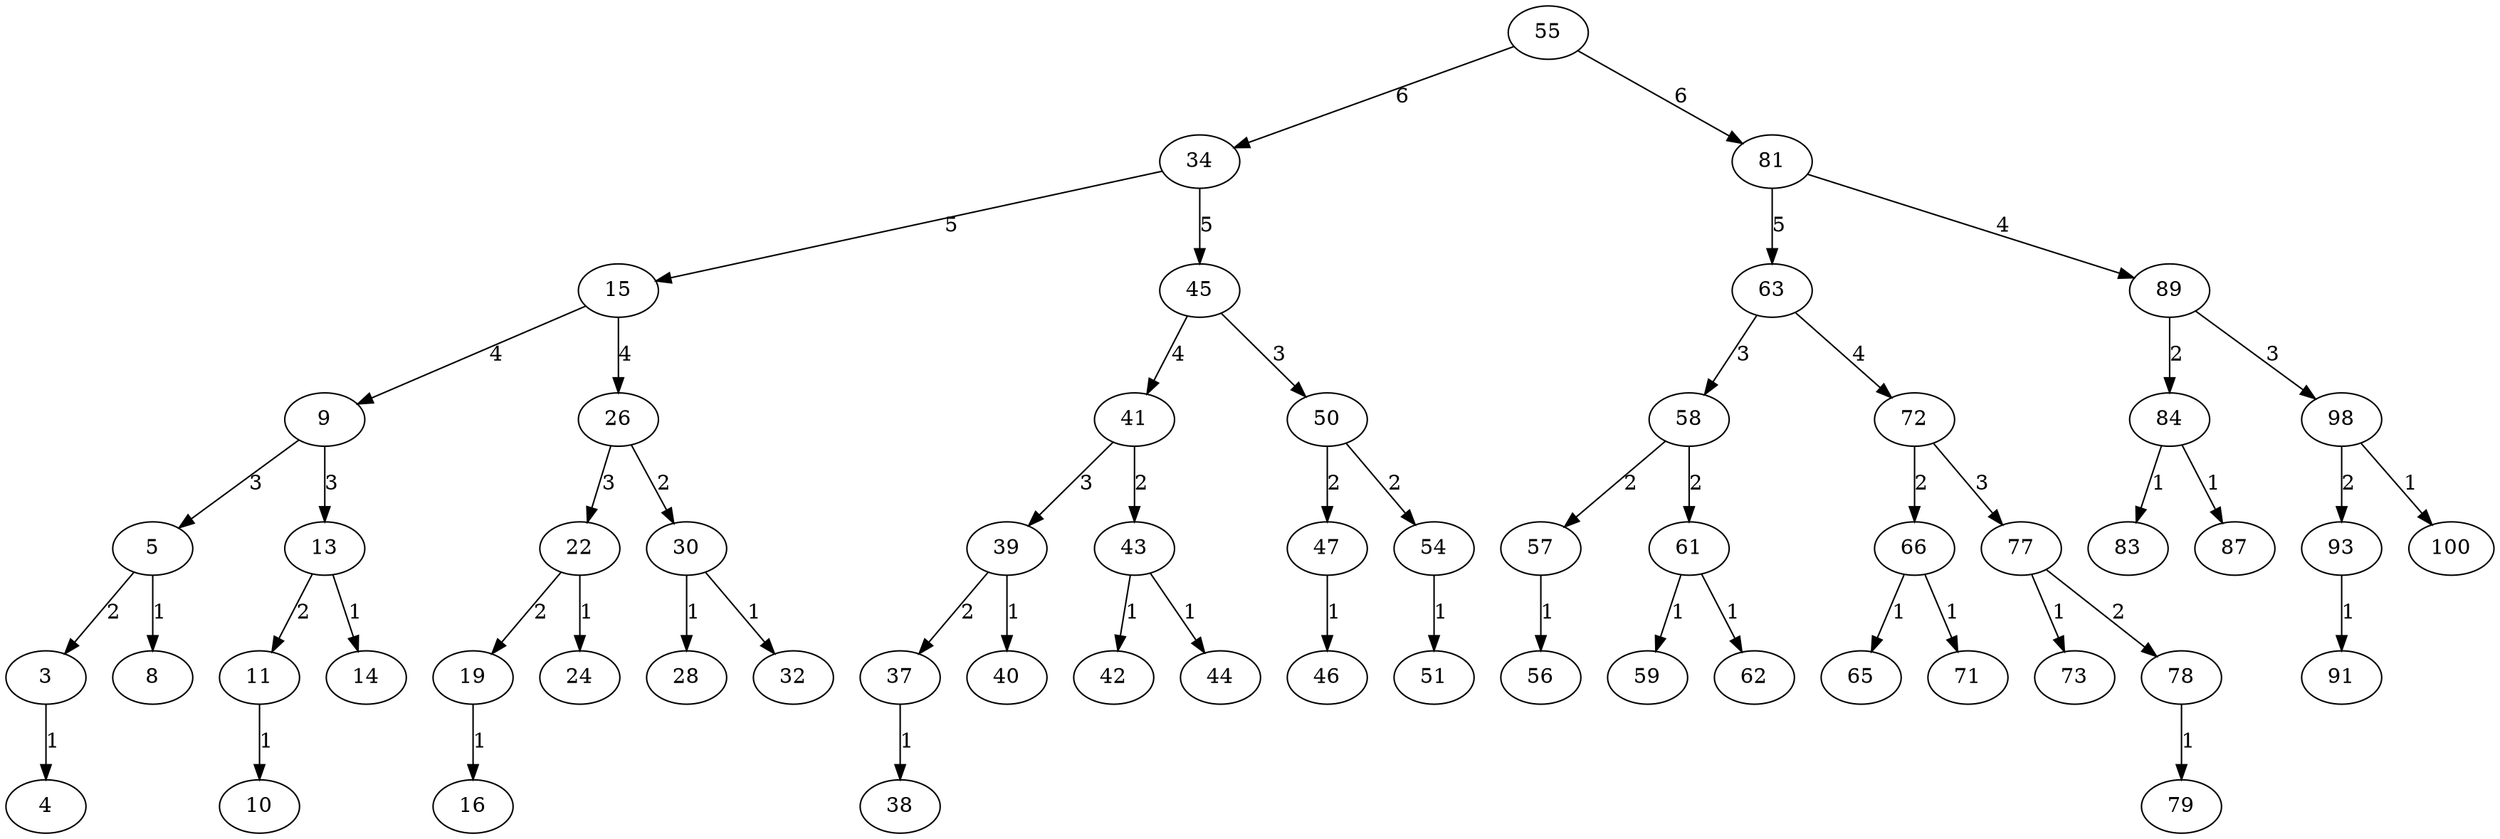 digraph avltree {

55 -> 34 [label = 6];
55 -> 81 [label = 6];

34 -> 15 [label = 5];
34 -> 45 [label = 5];

15 -> 9 [label = 4];
15 -> 26 [label = 4];

9 -> 5 [label = 3];
9 -> 13 [label = 3];

5 -> 3 [label = 2];
5 -> 8 [label = 1];

//rechts
3 -> 4 [label = 1];

13 -> 11 [label = 2];
13 -> 14 [label = 1];

//links
11 -> 10 [label = 1];

26 -> 22 [label = 3];
26 -> 30 [label = 2];

22 -> 19 [label = 2];
22 -> 24 [label = 1];

//links
19 -> 16 [label = 1];

30 -> 28 [label = 1];
30 -> 32 [label = 1];

45 -> 41 [label = 4];
45 -> 50 [label = 3];

41 -> 39 [label = 3];
41 -> 43 [label = 2];

39 -> 37 [label = 2];
39 -> 40 [label = 1];

//rechts
37 -> 38 [label = 1];

43 -> 42 [label = 1];
43 -> 44 [label = 1];

50 -> 47 [label = 2];
50 -> 54 [label = 2];

//links
47 -> 46 [label = 1];

//links
54 -> 51 [label = 1];

81 -> 63 [label = 5];
81 -> 89 [label = 4];

63 -> 58 [label = 3];
63 -> 72 [label = 4];

58 -> 57 [label = 2];
58 -> 61 [label = 2];

//links
57 -> 56 [label = 1];

61 -> 59 [label = 1];
61 -> 62 [label = 1];

72 -> 66 [label = 2];
72 -> 77 [label = 3];

66 -> 65 [label = 1];
66 -> 71 [label = 1];

77 -> 73 [label = 1];
77 -> 78 [label = 2];

//rechts
78 -> 79 [label = 1];

89 -> 84 [label = 2];
89 -> 98 [label = 3];

84 -> 83 [label = 1];
84 -> 87 [label = 1];

98 -> 93 [label = 2];
98 -> 100 [label = 1];

//links
93 -> 91 [label = 1];

}
digraph avltree {

2625 -> 1478 [label = 13];
2625 -> 3957 [label = 13];

1478 -> 890 [label = 12];
1478 -> 2121 [label = 11];

890 -> 490 [label = 11];
890 -> 1154 [label = 10];

490 -> 291 [label = 10];
490 -> 658 [label = 9];

291 -> 178 [label = 9];
291 -> 399 [label = 9];

178 -> 83 [label = 8];
178 -> 243 [label = 7];

83 -> 43 [label = 6];
83 -> 142 [label = 7];

43 -> 26 [label = 5];
43 -> 65 [label = 5];

26 -> 15 [label = 4];
26 -> 34 [label = 4];

15 -> 5 [label = 3];
15 -> 20 [label = 3];

5 -> 2 [label = 2];
5 -> 12 [label = 2];

2 -> 1 [label = 1];
2 -> 4 [label = 1];

12 -> 7 [label = 1];
12 -> 14 [label = 1];

20 -> 17 [label = 2];
20 -> 23 [label = 2];

17 -> 16 [label = 1];
17 -> 18 [label = 1];

23 -> 21 [label = 1];
23 -> 25 [label = 1];

34 -> 31 [label = 3];
34 -> 41 [label = 2];

31 -> 28 [label = 2];
31 -> 32 [label = 2];

//links
28 -> 27 [label = 1];

//rechts
32 -> 33 [label = 1];

41 -> 38 [label = 1];
41 -> 42 [label = 1];

65 -> 57 [label = 4];
65 -> 71 [label = 4];

57 -> 51 [label = 3];
57 -> 63 [label = 2];

51 -> 46 [label = 2];
51 -> 54 [label = 1];

//links
46 -> 44 [label = 1];

63 -> 62 [label = 1];
63 -> 64 [label = 1];

71 -> 68 [label = 2];
71 -> 79 [label = 3];

//links
68 -> 67 [label = 1];

79 -> 77 [label = 2];
79 -> 82 [label = 2];

77 -> 73 [label = 1];
77 -> 78 [label = 1];

//links
82 -> 80 [label = 1];

142 -> 116 [label = 6];
142 -> 158 [label = 5];

116 -> 105 [label = 5];
116 -> 132 [label = 5];

105 -> 94 [label = 4];
105 -> 110 [label = 3];

94 -> 87 [label = 3];
94 -> 99 [label = 3];

87 -> 85 [label = 2];
87 -> 92 [label = 1];

//rechts
85 -> 86 [label = 1];

99 -> 96 [label = 2];
99 -> 101 [label = 1];

//rechts
96 -> 97 [label = 1];

110 -> 108 [label = 2];
110 -> 112 [label = 1];

108 -> 106 [label = 1];
108 -> 109 [label = 1];

132 -> 126 [label = 4];
132 -> 137 [label = 3];

126 -> 120 [label = 2];
126 -> 129 [label = 3];

120 -> 117 [label = 1];
120 -> 122 [label = 1];

129 -> 127 [label = 2];
129 -> 130 [label = 1];

//rechts
127 -> 128 [label = 1];

137 -> 136 [label = 2];
137 -> 140 [label = 2];

//links
136 -> 133 [label = 1];

140 -> 139 [label = 1];
140 -> 141 [label = 1];

158 -> 151 [label = 4];
158 -> 171 [label = 4];

151 -> 146 [label = 3];
151 -> 156 [label = 3];

146 -> 145 [label = 2];
146 -> 150 [label = 1];

//links
145 -> 143 [label = 1];

156 -> 154 [label = 2];
156 -> 157 [label = 1];

//rechts
154 -> 155 [label = 1];

171 -> 162 [label = 2];
171 -> 175 [label = 3];

162 -> 159 [label = 1];
162 -> 165 [label = 1];

175 -> 173 [label = 2];
175 -> 176 [label = 1];

//rechts
173 -> 174 [label = 1];

243 -> 221 [label = 6];
243 -> 271 [label = 6];

221 -> 197 [label = 5];
221 -> 232 [label = 5];

197 -> 183 [label = 4];
197 -> 210 [label = 4];

183 -> 180 [label = 2];
183 -> 189 [label = 3];

180 -> 179 [label = 1];
180 -> 182 [label = 1];

189 -> 185 [label = 2];
189 -> 191 [label = 2];

//rechts
185 -> 187 [label = 1];

191 -> 190 [label = 1];
191 -> 196 [label = 1];

210 -> 204 [label = 3];
210 -> 217 [label = 3];

204 -> 200 [label = 2];
204 -> 207 [label = 2];

//links
200 -> 199 [label = 1];

207 -> 206 [label = 1];
207 -> 209 [label = 1];

217 -> 215 [label = 2];
217 -> 219 [label = 2];

215 -> 213 [label = 1];
215 -> 216 [label = 1];

219 -> 218 [label = 1];
219 -> 220 [label = 1];

232 -> 226 [label = 3];
232 -> 237 [label = 4];

226 -> 224 [label = 2];
226 -> 229 [label = 2];

//rechts
224 -> 225 [label = 1];

229 -> 228 [label = 1];
229 -> 230 [label = 1];

237 -> 234 [label = 3];
237 -> 240 [label = 2];

234 -> 233 [label = 1];
234 -> 235 [label = 2];

//rechts
235 -> 236 [label = 1];

240 -> 239 [label = 1];
240 -> 241 [label = 1];

271 -> 258 [label = 5];
271 -> 277 [label = 4];

258 -> 249 [label = 4];
258 -> 265 [label = 3];

249 -> 247 [label = 2];
249 -> 253 [label = 3];

//rechts
247 -> 248 [label = 1];

253 -> 250 [label = 1];
253 -> 255 [label = 2];

255 -> 254 [label = 1];
255 -> 257 [label = 1];

265 -> 264 [label = 2];
265 -> 268 [label = 2];

//links
264 -> 260 [label = 1];

268 -> 267 [label = 1];
268 -> 269 [label = 1];

277 -> 275 [label = 3];
277 -> 287 [label = 2];

275 -> 273 [label = 2];
275 -> 276 [label = 1];

//links
273 -> 272 [label = 1];

//links
287 -> 281 [label = 1];

399 -> 350 [label = 8];
399 -> 451 [label = 7];

350 -> 321 [label = 7];
350 -> 374 [label = 6];

321 -> 309 [label = 6];
321 -> 336 [label = 5];

309 -> 300 [label = 5];
309 -> 314 [label = 4];

300 -> 297 [label = 4];
300 -> 307 [label = 3];

297 -> 295 [label = 3];
297 -> 299 [label = 2];

295 -> 294 [label = 2];
295 -> 296 [label = 1];

//links
294 -> 292 [label = 1];

//links
299 -> 298 [label = 1];

307 -> 303 [label = 2];
307 -> 308 [label = 1];

//links
303 -> 302 [label = 1];

314 -> 312 [label = 3];
314 -> 318 [label = 2];

312 -> 311 [label = 2];
312 -> 313 [label = 1];

//links
311 -> 310 [label = 1];

318 -> 317 [label = 1];
318 -> 319 [label = 1];

336 -> 328 [label = 4];
336 -> 345 [label = 4];

328 -> 323 [label = 3];
328 -> 334 [label = 2];

323 -> 322 [label = 1];
323 -> 325 [label = 2];

//links
325 -> 324 [label = 1];

334 -> 333 [label = 1];
334 -> 335 [label = 1];

345 -> 341 [label = 3];
345 -> 348 [label = 3];

341 -> 339 [label = 2];
341 -> 343 [label = 1];

//links
339 -> 338 [label = 1];

348 -> 346 [label = 2];
348 -> 349 [label = 1];

//rechts
346 -> 347 [label = 1];

374 -> 362 [label = 4];
374 -> 389 [label = 5];

362 -> 355 [label = 3];
362 -> 368 [label = 3];

355 -> 353 [label = 2];
355 -> 360 [label = 2];

353 -> 351 [label = 1];
353 -> 354 [label = 1];

360 -> 358 [label = 1];
360 -> 361 [label = 1];

368 -> 366 [label = 2];
368 -> 370 [label = 2];

//rechts
366 -> 367 [label = 1];

//rechts
370 -> 373 [label = 1];

389 -> 384 [label = 4];
389 -> 394 [label = 3];

384 -> 377 [label = 2];
384 -> 386 [label = 3];

377 -> 375 [label = 1];
377 -> 383 [label = 1];

386 -> 385 [label = 1];
386 -> 388 [label = 2];

//links
388 -> 387 [label = 1];

394 -> 391 [label = 2];
394 -> 396 [label = 2];

//links
391 -> 390 [label = 1];

//links
396 -> 395 [label = 1];

451 -> 430 [label = 6];
451 -> 475 [label = 6];

430 -> 414 [label = 5];
430 -> 438 [label = 4];

414 -> 405 [label = 4];
414 -> 423 [label = 4];

405 -> 402 [label = 3];
405 -> 408 [label = 3];

402 -> 400 [label = 1];
402 -> 404 [label = 2];

//links
404 -> 403 [label = 1];

408 -> 406 [label = 2];
408 -> 410 [label = 2];

//rechts
406 -> 407 [label = 1];

410 -> 409 [label = 1];
410 -> 412 [label = 1];

423 -> 418 [label = 2];
423 -> 425 [label = 3];

418 -> 417 [label = 1];
418 -> 420 [label = 1];

425 -> 424 [label = 1];
425 -> 428 [label = 2];

428 -> 427 [label = 1];
428 -> 429 [label = 1];

438 -> 435 [label = 2];
438 -> 447 [label = 3];

435 -> 434 [label = 1];
435 -> 436 [label = 1];

447 -> 445 [label = 2];
447 -> 449 [label = 2];

445 -> 440 [label = 1];
445 -> 446 [label = 1];

//links
449 -> 448 [label = 1];

475 -> 465 [label = 5];
475 -> 482 [label = 4];

465 -> 459 [label = 4];
465 -> 468 [label = 3];

459 -> 456 [label = 3];
459 -> 463 [label = 3];

456 -> 453 [label = 2];
456 -> 458 [label = 1];

//links
453 -> 452 [label = 1];

463 -> 462 [label = 2];
463 -> 464 [label = 1];

//links
462 -> 460 [label = 1];

468 -> 466 [label = 2];
468 -> 474 [label = 1];

//rechts
466 -> 467 [label = 1];

482 -> 478 [label = 3];
482 -> 485 [label = 3];

478 -> 477 [label = 1];
478 -> 480 [label = 2];

//rechts
480 -> 481 [label = 1];

485 -> 483 [label = 1];
485 -> 489 [label = 2];

//links
489 -> 486 [label = 1];

658 -> 559 [label = 8];
658 -> 731 [label = 8];

559 -> 530 [label = 7];
559 -> 613 [label = 7];

530 -> 507 [label = 6];
530 -> 544 [label = 5];

507 -> 497 [label = 4];
507 -> 519 [label = 5];

497 -> 494 [label = 3];
497 -> 504 [label = 3];

494 -> 492 [label = 2];
494 -> 495 [label = 1];

//rechts
492 -> 493 [label = 1];

504 -> 501 [label = 2];
504 -> 505 [label = 2];

501 -> 500 [label = 1];
501 -> 503 [label = 1];

//rechts
505 -> 506 [label = 1];

519 -> 513 [label = 4];
519 -> 524 [label = 3];

513 -> 511 [label = 2];
513 -> 516 [label = 3];

//links
511 -> 510 [label = 1];

516 -> 514 [label = 2];
516 -> 517 [label = 1];

//rechts
514 -> 515 [label = 1];

524 -> 521 [label = 2];
524 -> 528 [label = 2];

//links
521 -> 520 [label = 1];

//rechts
528 -> 529 [label = 1];

544 -> 537 [label = 4];
544 -> 549 [label = 4];

537 -> 535 [label = 2];
537 -> 540 [label = 3];

//rechts
535 -> 536 [label = 1];

540 -> 538 [label = 2];
540 -> 542 [label = 1];

//rechts
538 -> 539 [label = 1];

549 -> 546 [label = 2];
549 -> 553 [label = 3];

546 -> 545 [label = 1];
546 -> 547 [label = 1];

553 -> 551 [label = 1];
553 -> 557 [label = 2];

//rechts
557 -> 558 [label = 1];

613 -> 586 [label = 6];
613 -> 636 [label = 6];

586 -> 579 [label = 5];
586 -> 598 [label = 5];

579 -> 571 [label = 4];
579 -> 583 [label = 3];

571 -> 563 [label = 3];
571 -> 576 [label = 3];

563 -> 562 [label = 2];
563 -> 566 [label = 2];

//links
562 -> 560 [label = 1];

566 -> 565 [label = 1];
566 -> 569 [label = 1];

576 -> 574 [label = 2];
576 -> 577 [label = 2];

574 -> 572 [label = 1];
574 -> 575 [label = 1];

//rechts
577 -> 578 [label = 1];

583 -> 581 [label = 2];
583 -> 584 [label = 1];

581 -> 580 [label = 1];
581 -> 582 [label = 1];

598 -> 594 [label = 3];
598 -> 606 [label = 4];

594 -> 592 [label = 2];
594 -> 595 [label = 1];

592 -> 588 [label = 1];
592 -> 593 [label = 1];

606 -> 603 [label = 3];
606 -> 610 [label = 3];

603 -> 599 [label = 1];
603 -> 604 [label = 2];

//rechts
604 -> 605 [label = 1];

610 -> 608 [label = 2];
610 -> 611 [label = 2];

608 -> 607 [label = 1];
608 -> 609 [label = 1];

//rechts
611 -> 612 [label = 1];

636 -> 621 [label = 5];
636 -> 645 [label = 4];

621 -> 618 [label = 3];
621 -> 630 [label = 4];

618 -> 616 [label = 2];
618 -> 620 [label = 2];

//links
616 -> 614 [label = 1];

//links
620 -> 619 [label = 1];

630 -> 625 [label = 3];
630 -> 634 [label = 2];

625 -> 622 [label = 1];
625 -> 626 [label = 2];

//rechts
626 -> 628 [label = 1];

634 -> 633 [label = 1];
634 -> 635 [label = 1];

645 -> 641 [label = 3];
645 -> 652 [label = 3];

641 -> 638 [label = 2];
641 -> 643 [label = 2];

638 -> 637 [label = 1];
638 -> 640 [label = 1];

643 -> 642 [label = 1];
643 -> 644 [label = 1];

652 -> 647 [label = 2];
652 -> 655 [label = 2];

//links
647 -> 646 [label = 1];

655 -> 654 [label = 1];
655 -> 657 [label = 1];

731 -> 699 [label = 7];
731 -> 812 [label = 7];

699 -> 680 [label = 6];
699 -> 714 [label = 5];

680 -> 671 [label = 5];
680 -> 689 [label = 4];

671 -> 663 [label = 4];
671 -> 675 [label = 3];

663 -> 661 [label = 2];
663 -> 667 [label = 3];

661 -> 660 [label = 1];
661 -> 662 [label = 1];

667 -> 665 [label = 2];
667 -> 669 [label = 2];

//rechts
665 -> 666 [label = 1];

//links
669 -> 668 [label = 1];

675 -> 673 [label = 2];
675 -> 678 [label = 2];

//links
673 -> 672 [label = 1];

//links
678 -> 676 [label = 1];

689 -> 684 [label = 3];
689 -> 694 [label = 3];

684 -> 682 [label = 2];
684 -> 686 [label = 1];

//rechts
682 -> 683 [label = 1];

694 -> 692 [label = 2];
694 -> 696 [label = 2];

//rechts
692 -> 693 [label = 1];

//links
696 -> 695 [label = 1];

714 -> 704 [label = 4];
714 -> 724 [label = 4];

704 -> 701 [label = 2];
704 -> 709 [label = 3];

701 -> 700 [label = 1];
701 -> 702 [label = 1];

709 -> 706 [label = 2];
709 -> 713 [label = 2];

//links
706 -> 705 [label = 1];

//links
713 -> 711 [label = 1];

724 -> 718 [label = 3];
724 -> 728 [label = 2];

718 -> 716 [label = 2];
718 -> 719 [label = 2];

//links
716 -> 715 [label = 1];

//rechts
719 -> 720 [label = 1];

728 -> 725 [label = 1];
728 -> 730 [label = 1];

812 -> 765 [label = 6];
812 -> 833 [label = 6];

765 -> 744 [label = 5];
765 -> 788 [label = 5];

744 -> 738 [label = 4];
744 -> 757 [label = 4];

738 -> 736 [label = 2];
738 -> 740 [label = 3];

736 -> 733 [label = 1];
736 -> 737 [label = 1];

740 -> 739 [label = 1];
740 -> 742 [label = 2];

//links
742 -> 741 [label = 1];

757 -> 747 [label = 3];
757 -> 761 [label = 3];

747 -> 746 [label = 2];
747 -> 750 [label = 2];

//links
746 -> 745 [label = 1];

//links
750 -> 749 [label = 1];

761 -> 759 [label = 2];
761 -> 764 [label = 1];

//rechts
759 -> 760 [label = 1];

788 -> 776 [label = 4];
788 -> 796 [label = 4];

776 -> 771 [label = 3];
776 -> 783 [label = 3];

771 -> 767 [label = 2];
771 -> 775 [label = 2];

767 -> 766 [label = 1];
767 -> 768 [label = 1];

//links
775 -> 772 [label = 1];

783 -> 779 [label = 2];
783 -> 786 [label = 2];

//links
779 -> 777 [label = 1];

//links
786 -> 785 [label = 1];

796 -> 792 [label = 2];
796 -> 800 [label = 3];

792 -> 791 [label = 1];
792 -> 793 [label = 1];

800 -> 798 [label = 2];
800 -> 804 [label = 2];

//rechts
798 -> 799 [label = 1];

804 -> 802 [label = 1];
804 -> 806 [label = 1];

833 -> 822 [label = 4];
833 -> 856 [label = 5];

822 -> 818 [label = 3];
822 -> 827 [label = 3];

818 -> 816 [label = 2];
818 -> 821 [label = 1];

//links
816 -> 814 [label = 1];

827 -> 825 [label = 2];
827 -> 829 [label = 2];

825 -> 824 [label = 1];
825 -> 826 [label = 1];

829 -> 828 [label = 1];
829 -> 832 [label = 1];

856 -> 840 [label = 4];
856 -> 871 [label = 4];

840 -> 836 [label = 2];
840 -> 847 [label = 3];

836 -> 835 [label = 1];
836 -> 838 [label = 1];

847 -> 842 [label = 1];
847 -> 854 [label = 2];

//links
854 -> 852 [label = 1];

871 -> 863 [label = 3];
871 -> 884 [label = 3];

863 -> 858 [label = 2];
863 -> 870 [label = 2];

858 -> 857 [label = 1];
858 -> 861 [label = 1];

//links
870 -> 864 [label = 1];

884 -> 879 [label = 2];
884 -> 886 [label = 2];

//links
879 -> 875 [label = 1];

//rechts
886 -> 889 [label = 1];

1154 -> 1005 [label = 9];
1154 -> 1299 [label = 9];

1005 -> 960 [label = 7];
1005 -> 1087 [label = 8];

960 -> 919 [label = 6];
960 -> 984 [label = 6];

919 -> 907 [label = 5];
919 -> 941 [label = 5];

907 -> 895 [label = 3];
907 -> 911 [label = 4];

895 -> 892 [label = 2];
895 -> 898 [label = 2];

//links
892 -> 891 [label = 1];

//links
898 -> 897 [label = 1];

911 -> 909 [label = 2];
911 -> 914 [label = 3];

//rechts
909 -> 910 [label = 1];

914 -> 912 [label = 1];
914 -> 917 [label = 2];

//links
917 -> 915 [label = 1];

941 -> 928 [label = 4];
941 -> 951 [label = 4];

928 -> 924 [label = 3];
928 -> 933 [label = 2];

924 -> 921 [label = 2];
924 -> 927 [label = 1];

//rechts
921 -> 922 [label = 1];

933 -> 932 [label = 1];
933 -> 937 [label = 1];

951 -> 946 [label = 3];
951 -> 955 [label = 3];

946 -> 944 [label = 2];
946 -> 949 [label = 2];

944 -> 942 [label = 1];
944 -> 945 [label = 1];

949 -> 948 [label = 1];
949 -> 950 [label = 1];

955 -> 953 [label = 2];
955 -> 957 [label = 2];

//links
953 -> 952 [label = 1];

957 -> 956 [label = 1];
957 -> 958 [label = 1];

984 -> 975 [label = 4];
984 -> 992 [label = 5];

975 -> 965 [label = 3];
975 -> 981 [label = 3];

965 -> 962 [label = 2];
965 -> 970 [label = 2];

//rechts
962 -> 963 [label = 1];

970 -> 969 [label = 1];
970 -> 971 [label = 1];

981 -> 978 [label = 2];
981 -> 982 [label = 1];

978 -> 976 [label = 1];
978 -> 979 [label = 1];

992 -> 988 [label = 3];
992 -> 997 [label = 4];

988 -> 986 [label = 2];
988 -> 991 [label = 1];

//links
986 -> 985 [label = 1];

997 -> 994 [label = 3];
997 -> 1001 [label = 3];

994 -> 993 [label = 1];
994 -> 996 [label = 2];

//links
996 -> 995 [label = 1];

1001 -> 999 [label = 1];
1001 -> 1003 [label = 2];

1003 -> 1002 [label = 1];
1003 -> 1004 [label = 1];

1087 -> 1056 [label = 7];
1087 -> 1119 [label = 6];

1056 -> 1026 [label = 6];
1056 -> 1073 [label = 5];

1026 -> 1016 [label = 4];
1026 -> 1036 [label = 5];

1016 -> 1012 [label = 3];
1016 -> 1023 [label = 2];

1012 -> 1007 [label = 2];
1012 -> 1014 [label = 2];

1007 -> 1006 [label = 1];
1007 -> 1011 [label = 1];

1014 -> 1013 [label = 1];
1014 -> 1015 [label = 1];

1023 -> 1017 [label = 1];
1023 -> 1025 [label = 1];

1036 -> 1030 [label = 3];
1036 -> 1049 [label = 4];

1030 -> 1028 [label = 2];
1030 -> 1033 [label = 2];

1028 -> 1027 [label = 1];
1028 -> 1029 [label = 1];

1033 -> 1032 [label = 1];
1033 -> 1034 [label = 1];

1049 -> 1040 [label = 3];
1049 -> 1052 [label = 2];

1040 -> 1039 [label = 1];
1040 -> 1042 [label = 2];

//rechts
1042 -> 1044 [label = 1];

1052 -> 1050 [label = 1];
1052 -> 1054 [label = 1];

1073 -> 1066 [label = 4];
1073 -> 1081 [label = 4];

1066 -> 1062 [label = 3];
1066 -> 1069 [label = 3];

1062 -> 1059 [label = 2];
1062 -> 1064 [label = 2];

1059 -> 1058 [label = 1];
1059 -> 1061 [label = 1];

//links
1064 -> 1063 [label = 1];

1069 -> 1067 [label = 1];
1069 -> 1072 [label = 2];

//links
1072 -> 1070 [label = 1];

1081 -> 1077 [label = 3];
1081 -> 1084 [label = 2];

1077 -> 1075 [label = 2];
1077 -> 1079 [label = 1];

//rechts
1075 -> 1076 [label = 1];

1084 -> 1083 [label = 1];
1084 -> 1086 [label = 1];

1119 -> 1103 [label = 5];
1119 -> 1132 [label = 5];

1103 -> 1097 [label = 4];
1103 -> 1110 [label = 4];

1097 -> 1092 [label = 3];
1097 -> 1099 [label = 3];

1092 -> 1089 [label = 1];
1092 -> 1094 [label = 2];

1094 -> 1093 [label = 1];
1094 -> 1096 [label = 1];

1099 -> 1098 [label = 1];
1099 -> 1101 [label = 2];

//rechts
1101 -> 1102 [label = 1];

1110 -> 1108 [label = 2];
1110 -> 1115 [label = 3];

1108 -> 1104 [label = 1];
1108 -> 1109 [label = 1];

1115 -> 1113 [label = 1];
1115 -> 1117 [label = 2];

//links
1117 -> 1116 [label = 1];

1132 -> 1126 [label = 4];
1132 -> 1140 [label = 4];

1126 -> 1123 [label = 3];
1126 -> 1130 [label = 3];

1123 -> 1121 [label = 2];
1123 -> 1124 [label = 1];

1121 -> 1120 [label = 1];
1121 -> 1122 [label = 1];

1130 -> 1129 [label = 2];
1130 -> 1131 [label = 1];

//links
1129 -> 1127 [label = 1];

1140 -> 1136 [label = 3];
1140 -> 1147 [label = 3];

1136 -> 1134 [label = 2];
1136 -> 1139 [label = 1];

//links
1134 -> 1133 [label = 1];

1147 -> 1144 [label = 2];
1147 -> 1151 [label = 2];

1144 -> 1143 [label = 1];
1144 -> 1145 [label = 1];

//links
1151 -> 1150 [label = 1];

1299 -> 1220 [label = 7];
1299 -> 1382 [label = 8];

1220 -> 1186 [label = 6];
1220 -> 1250 [label = 6];

1186 -> 1174 [label = 5];
1186 -> 1204 [label = 5];

1174 -> 1164 [label = 4];
1174 -> 1181 [label = 3];

1164 -> 1157 [label = 3];
1164 -> 1166 [label = 2];

1157 -> 1156 [label = 2];
1157 -> 1162 [label = 1];

//links
1156 -> 1155 [label = 1];

1166 -> 1165 [label = 1];
1166 -> 1167 [label = 1];

1181 -> 1176 [label = 2];
1181 -> 1183 [label = 2];

//rechts
1176 -> 1179 [label = 1];

//rechts
1183 -> 1185 [label = 1];

1204 -> 1194 [label = 4];
1204 -> 1211 [label = 4];

1194 -> 1190 [label = 3];
1194 -> 1199 [label = 3];

1190 -> 1189 [label = 2];
1190 -> 1192 [label = 1];

//links
1189 -> 1187 [label = 1];

1199 -> 1196 [label = 2];
1199 -> 1200 [label = 1];

//links
1196 -> 1195 [label = 1];

1211 -> 1206 [label = 2];
1211 -> 1217 [label = 3];

1206 -> 1205 [label = 1];
1206 -> 1207 [label = 1];

1217 -> 1213 [label = 2];
1217 -> 1219 [label = 1];

//links
1213 -> 1212 [label = 1];

1250 -> 1242 [label = 5];
1250 -> 1275 [label = 5];

1242 -> 1230 [label = 4];
1242 -> 1244 [label = 3];

1230 -> 1224 [label = 3];
1230 -> 1232 [label = 2];

1224 -> 1222 [label = 2];
1224 -> 1227 [label = 2];

//links
1222 -> 1221 [label = 1];

//rechts
1227 -> 1229 [label = 1];

//links
1232 -> 1231 [label = 1];

1244 -> 1243 [label = 1];
1244 -> 1246 [label = 2];

//rechts
1246 -> 1247 [label = 1];

1275 -> 1268 [label = 4];
1275 -> 1286 [label = 4];

1268 -> 1261 [label = 3];
1268 -> 1273 [label = 3];

1261 -> 1252 [label = 2];
1261 -> 1263 [label = 2];

1252 -> 1251 [label = 1];
1252 -> 1255 [label = 1];

//links
1263 -> 1262 [label = 1];

1273 -> 1269 [label = 2];
1273 -> 1274 [label = 1];

//rechts
1269 -> 1271 [label = 1];

1286 -> 1278 [label = 3];
1286 -> 1294 [label = 3];

1278 -> 1276 [label = 2];
1278 -> 1280 [label = 2];

//rechts
1276 -> 1277 [label = 1];

1280 -> 1279 [label = 1];
1280 -> 1282 [label = 1];

1294 -> 1291 [label = 2];
1294 -> 1296 [label = 2];

//rechts
1291 -> 1293 [label = 1];

1296 -> 1295 [label = 1];
1296 -> 1297 [label = 1];

1382 -> 1341 [label = 7];
1382 -> 1435 [label = 7];

1341 -> 1322 [label = 5];
1341 -> 1360 [label = 6];

1322 -> 1307 [label = 4];
1322 -> 1333 [label = 4];

1307 -> 1304 [label = 3];
1307 -> 1312 [label = 3];

1304 -> 1302 [label = 2];
1304 -> 1306 [label = 1];

//links
1302 -> 1301 [label = 1];

1312 -> 1309 [label = 2];
1312 -> 1316 [label = 2];

1309 -> 1308 [label = 1];
1309 -> 1311 [label = 1];

//links
1316 -> 1314 [label = 1];

1333 -> 1327 [label = 3];
1333 -> 1337 [label = 2];

1327 -> 1324 [label = 2];
1327 -> 1331 [label = 2];

//links
1324 -> 1323 [label = 1];

1331 -> 1328 [label = 1];
1331 -> 1332 [label = 1];

1337 -> 1334 [label = 1];
1337 -> 1339 [label = 1];

1360 -> 1351 [label = 4];
1360 -> 1373 [label = 5];

1351 -> 1347 [label = 3];
1351 -> 1355 [label = 3];

1347 -> 1344 [label = 2];
1347 -> 1349 [label = 1];

1344 -> 1342 [label = 1];
1344 -> 1346 [label = 1];

1355 -> 1354 [label = 1];
1355 -> 1357 [label = 2];

//rechts
1357 -> 1359 [label = 1];

1373 -> 1366 [label = 4];
1373 -> 1377 [label = 3];

1366 -> 1362 [label = 3];
1366 -> 1371 [label = 2];

1362 -> 1361 [label = 1];
1362 -> 1364 [label = 2];

//rechts
1364 -> 1365 [label = 1];

//rechts
1371 -> 1372 [label = 1];

1377 -> 1376 [label = 2];
1377 -> 1380 [label = 1];

//links
1376 -> 1374 [label = 1];

1435 -> 1412 [label = 6];
1435 -> 1457 [label = 6];

1412 -> 1397 [label = 5];
1412 -> 1421 [label = 5];

1397 -> 1388 [label = 3];
1397 -> 1406 [label = 4];

1388 -> 1384 [label = 2];
1388 -> 1393 [label = 2];

1384 -> 1383 [label = 1];
1384 -> 1385 [label = 1];

//links
1393 -> 1390 [label = 1];

1406 -> 1402 [label = 3];
1406 -> 1409 [label = 3];

1402 -> 1400 [label = 2];
1402 -> 1405 [label = 1];

//links
1400 -> 1398 [label = 1];

1409 -> 1407 [label = 2];
1409 -> 1410 [label = 1];

//rechts
1407 -> 1408 [label = 1];

1421 -> 1416 [label = 3];
1421 -> 1427 [label = 4];

1416 -> 1414 [label = 2];
1416 -> 1419 [label = 2];

1414 -> 1413 [label = 1];
1414 -> 1415 [label = 1];

//rechts
1419 -> 1420 [label = 1];

1427 -> 1424 [label = 3];
1427 -> 1432 [label = 2];

1424 -> 1423 [label = 2];
1424 -> 1426 [label = 1];

//links
1423 -> 1422 [label = 1];

1432 -> 1429 [label = 1];
1432 -> 1433 [label = 1];

1457 -> 1445 [label = 5];
1457 -> 1466 [label = 4];

1445 -> 1440 [label = 3];
1445 -> 1451 [label = 4];

1440 -> 1439 [label = 2];
1440 -> 1443 [label = 1];

//links
1439 -> 1436 [label = 1];

1451 -> 1448 [label = 2];
1451 -> 1455 [label = 3];

//links
1448 -> 1447 [label = 1];

1455 -> 1453 [label = 2];
1455 -> 1456 [label = 1];

//rechts
1453 -> 1454 [label = 1];

1466 -> 1461 [label = 3];
1466 -> 1472 [label = 3];

1461 -> 1460 [label = 2];
1461 -> 1463 [label = 2];

//links
1460 -> 1458 [label = 1];

1463 -> 1462 [label = 1];
1463 -> 1464 [label = 1];

1472 -> 1468 [label = 1];
1472 -> 1476 [label = 2];

1476 -> 1475 [label = 1];
1476 -> 1477 [label = 1];

2121 -> 1782 [label = 10];
2121 -> 2297 [label = 10];

1782 -> 1662 [label = 9];
1782 -> 1996 [label = 9];

1662 -> 1594 [label = 8];
1662 -> 1729 [label = 7];

1594 -> 1526 [label = 7];
1594 -> 1627 [label = 6];

1526 -> 1500 [label = 6];
1526 -> 1561 [label = 6];

1500 -> 1485 [label = 4];
1500 -> 1513 [label = 5];

1485 -> 1482 [label = 3];
1485 -> 1490 [label = 3];

1482 -> 1480 [label = 2];
1482 -> 1483 [label = 2];

//rechts
1480 -> 1481 [label = 1];

//rechts
1483 -> 1484 [label = 1];

1490 -> 1489 [label = 2];
1490 -> 1497 [label = 2];

//links
1489 -> 1487 [label = 1];

1497 -> 1491 [label = 1];
1497 -> 1499 [label = 1];

1513 -> 1505 [label = 3];
1513 -> 1518 [label = 4];

1505 -> 1502 [label = 2];
1505 -> 1511 [label = 2];

1502 -> 1501 [label = 1];
1502 -> 1504 [label = 1];

1511 -> 1508 [label = 1];
1511 -> 1512 [label = 1];

1518 -> 1517 [label = 2];
1518 -> 1523 [label = 3];

//links
1517 -> 1514 [label = 1];

1523 -> 1521 [label = 1];
1523 -> 1524 [label = 2];

//rechts
1524 -> 1525 [label = 1];

1561 -> 1542 [label = 5];
1561 -> 1571 [label = 5];

1542 -> 1532 [label = 4];
1542 -> 1553 [label = 4];

1532 -> 1529 [label = 3];
1532 -> 1538 [label = 3];

1529 -> 1528 [label = 1];
1529 -> 1531 [label = 2];

//links
1531 -> 1530 [label = 1];

1538 -> 1536 [label = 1];
1538 -> 1541 [label = 2];

//links
1541 -> 1539 [label = 1];

1553 -> 1548 [label = 2];
1553 -> 1557 [label = 3];

1548 -> 1544 [label = 1];
1548 -> 1552 [label = 1];

1557 -> 1554 [label = 1];
1557 -> 1559 [label = 2];

//links
1559 -> 1558 [label = 1];

1571 -> 1568 [label = 3];
1571 -> 1582 [label = 4];

1568 -> 1567 [label = 2];
1568 -> 1569 [label = 2];

//links
1567 -> 1563 [label = 1];

//rechts
1569 -> 1570 [label = 1];

1582 -> 1580 [label = 3];
1582 -> 1591 [label = 2];

1580 -> 1573 [label = 2];
1580 -> 1581 [label = 1];

//links
1573 -> 1572 [label = 1];

1591 -> 1590 [label = 1];
1591 -> 1593 [label = 1];

1627 -> 1607 [label = 5];
1627 -> 1644 [label = 5];

1607 -> 1600 [label = 3];
1607 -> 1616 [label = 4];

1600 -> 1596 [label = 2];
1600 -> 1603 [label = 2];

1596 -> 1595 [label = 1];
1596 -> 1599 [label = 1];

//rechts
1603 -> 1606 [label = 1];

1616 -> 1610 [label = 3];
1616 -> 1622 [label = 3];

1610 -> 1608 [label = 2];
1610 -> 1613 [label = 2];

//rechts
1608 -> 1609 [label = 1];

//links
1613 -> 1612 [label = 1];

1622 -> 1618 [label = 2];
1622 -> 1624 [label = 2];

1618 -> 1617 [label = 1];
1618 -> 1621 [label = 1];

//links
1624 -> 1623 [label = 1];

1644 -> 1634 [label = 4];
1644 -> 1653 [label = 3];

1634 -> 1630 [label = 3];
1634 -> 1642 [label = 2];

1630 -> 1629 [label = 2];
1630 -> 1632 [label = 1];

//links
1629 -> 1628 [label = 1];

1642 -> 1638 [label = 1];
1642 -> 1643 [label = 1];

1653 -> 1649 [label = 2];
1653 -> 1658 [label = 2];

1649 -> 1646 [label = 1];
1649 -> 1650 [label = 1];

1658 -> 1656 [label = 1];
1658 -> 1661 [label = 1];

1729 -> 1686 [label = 6];
1729 -> 1759 [label = 6];

1686 -> 1677 [label = 5];
1686 -> 1702 [label = 5];

1677 -> 1669 [label = 3];
1677 -> 1680 [label = 4];

1669 -> 1664 [label = 2];
1669 -> 1671 [label = 2];

1664 -> 1663 [label = 1];
1664 -> 1665 [label = 1];

1671 -> 1670 [label = 1];
1671 -> 1674 [label = 1];

1680 -> 1678 [label = 2];
1680 -> 1682 [label = 3];

//rechts
1678 -> 1679 [label = 1];

1682 -> 1681 [label = 1];
1682 -> 1685 [label = 2];

//links
1685 -> 1683 [label = 1];

1702 -> 1692 [label = 4];
1702 -> 1714 [label = 4];

1692 -> 1688 [label = 3];
1692 -> 1696 [label = 3];

1688 -> 1687 [label = 1];
1688 -> 1690 [label = 2];

1690 -> 1689 [label = 1];
1690 -> 1691 [label = 1];

1696 -> 1694 [label = 2];
1696 -> 1700 [label = 2];

//links
1694 -> 1693 [label = 1];

1700 -> 1698 [label = 1];
1700 -> 1701 [label = 1];

1714 -> 1710 [label = 3];
1714 -> 1721 [label = 3];

1710 -> 1708 [label = 2];
1710 -> 1712 [label = 1];

1708 -> 1703 [label = 1];
1708 -> 1709 [label = 1];

1721 -> 1716 [label = 2];
1721 -> 1724 [label = 2];

1716 -> 1715 [label = 1];
1716 -> 1717 [label = 1];

1724 -> 1723 [label = 1];
1724 -> 1725 [label = 1];

1759 -> 1747 [label = 5];
1759 -> 1773 [label = 4];

1747 -> 1736 [label = 4];
1747 -> 1755 [label = 3];

1736 -> 1732 [label = 3];
1736 -> 1740 [label = 3];

1732 -> 1731 [label = 2];
1732 -> 1734 [label = 2];

//links
1731 -> 1730 [label = 1];

//links
1734 -> 1733 [label = 1];

1740 -> 1739 [label = 2];
1740 -> 1745 [label = 2];

//links
1739 -> 1737 [label = 1];

//rechts
1745 -> 1746 [label = 1];

1755 -> 1749 [label = 2];
1755 -> 1757 [label = 2];

1749 -> 1748 [label = 1];
1749 -> 1752 [label = 1];

1757 -> 1756 [label = 1];
1757 -> 1758 [label = 1];

1773 -> 1765 [label = 3];
1773 -> 1778 [label = 3];

1765 -> 1761 [label = 2];
1765 -> 1771 [label = 2];

//links
1761 -> 1760 [label = 1];

1771 -> 1768 [label = 1];
1771 -> 1772 [label = 1];

1778 -> 1775 [label = 1];
1778 -> 1780 [label = 2];

1780 -> 1779 [label = 1];
1780 -> 1781 [label = 1];

1996 -> 1902 [label = 8];
1996 -> 2078 [label = 7];

1902 -> 1839 [label = 7];
1902 -> 1957 [label = 6];

1839 -> 1806 [label = 6];
1839 -> 1866 [label = 6];

1806 -> 1794 [label = 5];
1806 -> 1824 [label = 5];

1794 -> 1789 [label = 4];
1794 -> 1801 [label = 3];

1789 -> 1785 [label = 3];
1789 -> 1792 [label = 2];

1785 -> 1783 [label = 1];
1785 -> 1787 [label = 2];

1787 -> 1786 [label = 1];
1787 -> 1788 [label = 1];

//rechts
1792 -> 1793 [label = 1];

1801 -> 1799 [label = 2];
1801 -> 1805 [label = 2];

//links
1799 -> 1796 [label = 1];

//links
1805 -> 1802 [label = 1];

1824 -> 1814 [label = 4];
1824 -> 1834 [label = 3];

1814 -> 1810 [label = 3];
1814 -> 1822 [label = 2];

1810 -> 1808 [label = 2];
1810 -> 1813 [label = 2];

//rechts
1808 -> 1809 [label = 1];

//links
1813 -> 1811 [label = 1];

//links
1822 -> 1816 [label = 1];

1834 -> 1830 [label = 2];
1834 -> 1836 [label = 2];

1830 -> 1825 [label = 1];
1830 -> 1833 [label = 1];

//links
1836 -> 1835 [label = 1];

1866 -> 1851 [label = 5];
1866 -> 1884 [label = 5];

1851 -> 1846 [label = 4];
1851 -> 1857 [label = 3];

1846 -> 1843 [label = 3];
1846 -> 1848 [label = 2];

1843 -> 1841 [label = 2];
1843 -> 1844 [label = 1];

1841 -> 1840 [label = 1];
1841 -> 1842 [label = 1];

//rechts
1848 -> 1850 [label = 1];

1857 -> 1853 [label = 2];
1857 -> 1859 [label = 2];

//rechts
1853 -> 1856 [label = 1];

1859 -> 1858 [label = 1];
1859 -> 1860 [label = 1];

1884 -> 1876 [label = 4];
1884 -> 1892 [label = 4];

1876 -> 1869 [label = 3];
1876 -> 1880 [label = 3];

1869 -> 1867 [label = 1];
1869 -> 1874 [label = 2];

//links
1874 -> 1870 [label = 1];

1880 -> 1879 [label = 1];
1880 -> 1882 [label = 2];

1882 -> 1881 [label = 1];
1882 -> 1883 [label = 1];

1892 -> 1888 [label = 3];
1892 -> 1896 [label = 2];

1888 -> 1886 [label = 2];
1888 -> 1889 [label = 1];

1886 -> 1885 [label = 1];
1886 -> 1887 [label = 1];

1896 -> 1895 [label = 1];
1896 -> 1897 [label = 1];

1957 -> 1924 [label = 5];
1957 -> 1974 [label = 5];

1924 -> 1918 [label = 4];
1924 -> 1939 [label = 4];

1918 -> 1911 [label = 3];
1918 -> 1920 [label = 3];

1911 -> 1909 [label = 1];
1911 -> 1915 [label = 2];

//links
1915 -> 1914 [label = 1];

1920 -> 1919 [label = 1];
1920 -> 1922 [label = 2];

1922 -> 1921 [label = 1];
1922 -> 1923 [label = 1];

1939 -> 1932 [label = 3];
1939 -> 1946 [label = 3];

1932 -> 1928 [label = 2];
1932 -> 1938 [label = 2];

//links
1928 -> 1926 [label = 1];

//links
1938 -> 1935 [label = 1];

1946 -> 1944 [label = 2];
1946 -> 1950 [label = 2];

1944 -> 1943 [label = 1];
1944 -> 1945 [label = 1];

1950 -> 1947 [label = 1];
1950 -> 1951 [label = 1];

1974 -> 1964 [label = 4];
1974 -> 1985 [label = 4];

1964 -> 1960 [label = 3];
1964 -> 1966 [label = 3];

1960 -> 1959 [label = 2];
1960 -> 1962 [label = 1];

//links
1959 -> 1958 [label = 1];

1966 -> 1965 [label = 1];
1966 -> 1970 [label = 2];

1970 -> 1968 [label = 1];
1970 -> 1971 [label = 1];

1985 -> 1977 [label = 2];
1985 -> 1990 [label = 3];

//links
1977 -> 1976 [label = 1];

1990 -> 1988 [label = 1];
1990 -> 1992 [label = 2];

//rechts
1992 -> 1995 [label = 1];

2078 -> 2044 [label = 6];
2078 -> 2098 [label = 6];

2044 -> 2013 [label = 5];
2044 -> 2057 [label = 4];

2013 -> 2004 [label = 4];
2013 -> 2029 [label = 4];

2004 -> 2001 [label = 3];
2004 -> 2007 [label = 3];

2001 -> 1999 [label = 2];
2001 -> 2002 [label = 2];

//links
1999 -> 1997 [label = 1];

//rechts
2002 -> 2003 [label = 1];

2007 -> 2006 [label = 2];
2007 -> 2011 [label = 2];

//links
2006 -> 2005 [label = 1];

//rechts
2011 -> 2012 [label = 1];

2029 -> 2023 [label = 3];
2029 -> 2036 [label = 3];

2023 -> 2018 [label = 2];
2023 -> 2027 [label = 2];

2018 -> 2017 [label = 1];
2018 -> 2022 [label = 1];

//links
2027 -> 2025 [label = 1];

2036 -> 2034 [label = 2];
2036 -> 2042 [label = 2];

//rechts
2034 -> 2035 [label = 1];

2042 -> 2039 [label = 1];
2042 -> 2043 [label = 1];

2057 -> 2051 [label = 3];
2057 -> 2065 [label = 3];

2051 -> 2047 [label = 2];
2051 -> 2054 [label = 2];

2047 -> 2046 [label = 1];
2047 -> 2048 [label = 1];

2054 -> 2052 [label = 1];
2054 -> 2056 [label = 1];

2065 -> 2062 [label = 2];
2065 -> 2066 [label = 1];

2062 -> 2060 [label = 1];
2062 -> 2063 [label = 1];

2098 -> 2090 [label = 5];
2098 -> 2116 [label = 5];

2090 -> 2084 [label = 4];
2090 -> 2093 [label = 3];

2084 -> 2081 [label = 3];
2084 -> 2087 [label = 2];

2081 -> 2080 [label = 2];
2081 -> 2083 [label = 1];

//links
2080 -> 2079 [label = 1];

2087 -> 2086 [label = 1];
2087 -> 2088 [label = 1];

2093 -> 2092 [label = 1];
2093 -> 2095 [label = 2];

//links
2095 -> 2094 [label = 1];

2116 -> 2106 [label = 4];
2116 -> 2118 [label = 3];

2106 -> 2102 [label = 2];
2106 -> 2110 [label = 3];

//rechts
2102 -> 2103 [label = 1];

2110 -> 2109 [label = 2];
2110 -> 2111 [label = 1];

//links
2109 -> 2107 [label = 1];

2118 -> 2117 [label = 1];
2118 -> 2119 [label = 2];

//rechts
2119 -> 2120 [label = 1];

2297 -> 2198 [label = 8];
2297 -> 2458 [label = 9];

2198 -> 2147 [label = 6];
2198 -> 2254 [label = 7];

2147 -> 2133 [label = 5];
2147 -> 2169 [label = 5];

2133 -> 2125 [label = 3];
2133 -> 2139 [label = 4];

2125 -> 2123 [label = 2];
2125 -> 2127 [label = 2];

//links
2123 -> 2122 [label = 1];

2127 -> 2126 [label = 1];
2127 -> 2129 [label = 1];

2139 -> 2137 [label = 2];
2139 -> 2144 [label = 3];

//links
2137 -> 2136 [label = 1];

2144 -> 2141 [label = 2];
2144 -> 2145 [label = 2];

//links
2141 -> 2140 [label = 1];

//rechts
2145 -> 2146 [label = 1];

2169 -> 2160 [label = 4];
2169 -> 2180 [label = 4];

2160 -> 2155 [label = 2];
2160 -> 2163 [label = 3];

2155 -> 2154 [label = 1];
2155 -> 2156 [label = 1];

2163 -> 2162 [label = 2];
2163 -> 2165 [label = 2];

//links
2162 -> 2161 [label = 1];

//rechts
2165 -> 2166 [label = 1];

2180 -> 2174 [label = 3];
2180 -> 2189 [label = 3];

2174 -> 2172 [label = 2];
2174 -> 2176 [label = 1];

//links
2172 -> 2170 [label = 1];

2189 -> 2187 [label = 2];
2189 -> 2191 [label = 2];

2187 -> 2182 [label = 1];
2187 -> 2188 [label = 1];

2191 -> 2190 [label = 1];
2191 -> 2195 [label = 1];

2254 -> 2221 [label = 6];
2254 -> 2271 [label = 6];

2221 -> 2206 [label = 5];
2221 -> 2235 [label = 5];

2206 -> 2202 [label = 3];
2206 -> 2216 [label = 4];

2202 -> 2200 [label = 2];
2202 -> 2203 [label = 1];

2200 -> 2199 [label = 1];
2200 -> 2201 [label = 1];

2216 -> 2212 [label = 3];
2216 -> 2219 [label = 2];

2212 -> 2207 [label = 1];
2212 -> 2215 [label = 2];

//links
2215 -> 2213 [label = 1];

//rechts
2219 -> 2220 [label = 1];

2235 -> 2227 [label = 4];
2235 -> 2245 [label = 4];

2227 -> 2225 [label = 2];
2227 -> 2229 [label = 3];

2225 -> 2222 [label = 1];
2225 -> 2226 [label = 1];

2229 -> 2228 [label = 1];
2229 -> 2233 [label = 2];

//links
2233 -> 2230 [label = 1];

2245 -> 2241 [label = 3];
2245 -> 2249 [label = 2];

2241 -> 2237 [label = 2];
2241 -> 2243 [label = 2];

2237 -> 2236 [label = 1];
2237 -> 2238 [label = 1];

//links
2243 -> 2242 [label = 1];

2249 -> 2247 [label = 1];
2249 -> 2251 [label = 1];

2271 -> 2264 [label = 4];
2271 -> 2284 [label = 5];

2264 -> 2260 [label = 3];
2264 -> 2268 [label = 3];

2260 -> 2258 [label = 2];
2260 -> 2261 [label = 2];

//links
2258 -> 2256 [label = 1];

//rechts
2261 -> 2262 [label = 1];

2268 -> 2266 [label = 2];
2268 -> 2269 [label = 1];

//links
2266 -> 2265 [label = 1];

2284 -> 2279 [label = 4];
2284 -> 2289 [label = 4];

2279 -> 2274 [label = 3];
2279 -> 2281 [label = 2];

2274 -> 2273 [label = 2];
2274 -> 2276 [label = 2];

//links
2273 -> 2272 [label = 1];

//rechts
2276 -> 2278 [label = 1];

2281 -> 2280 [label = 1];
2281 -> 2283 [label = 1];

2289 -> 2286 [label = 2];
2289 -> 2293 [label = 3];

2286 -> 2285 [label = 1];
2286 -> 2288 [label = 1];

2293 -> 2291 [label = 2];
2293 -> 2295 [label = 1];

//rechts
2291 -> 2292 [label = 1];

2458 -> 2385 [label = 8];
2458 -> 2542 [label = 7];

2385 -> 2349 [label = 7];
2385 -> 2422 [label = 6];

2349 -> 2323 [label = 6];
2349 -> 2360 [label = 6];

2323 -> 2311 [label = 4];
2323 -> 2335 [label = 5];

2311 -> 2305 [label = 3];
2311 -> 2318 [label = 3];

2305 -> 2301 [label = 2];
2305 -> 2308 [label = 1];

2301 -> 2299 [label = 1];
2301 -> 2302 [label = 1];

2318 -> 2314 [label = 2];
2318 -> 2320 [label = 2];

//rechts
2314 -> 2317 [label = 1];

2320 -> 2319 [label = 1];
2320 -> 2321 [label = 1];

2335 -> 2328 [label = 4];
2335 -> 2343 [label = 4];

2328 -> 2326 [label = 3];
2328 -> 2330 [label = 2];

2326 -> 2324 [label = 2];
2326 -> 2327 [label = 1];

//rechts
2324 -> 2325 [label = 1];

//links
2330 -> 2329 [label = 1];

2343 -> 2339 [label = 3];
2343 -> 2345 [label = 2];

2339 -> 2337 [label = 2];
2339 -> 2341 [label = 2];

2337 -> 2336 [label = 1];
2337 -> 2338 [label = 1];

//rechts
2341 -> 2342 [label = 1];

2345 -> 2344 [label = 1];
2345 -> 2348 [label = 1];

2360 -> 2354 [label = 4];
2360 -> 2372 [label = 5];

2354 -> 2352 [label = 2];
2354 -> 2357 [label = 3];

2352 -> 2351 [label = 1];
2352 -> 2353 [label = 1];

2357 -> 2355 [label = 2];
2357 -> 2358 [label = 2];

//rechts
2355 -> 2356 [label = 1];

//rechts
2358 -> 2359 [label = 1];

2372 -> 2367 [label = 4];
2372 -> 2379 [label = 3];

2367 -> 2364 [label = 3];
2367 -> 2370 [label = 2];

2364 -> 2362 [label = 2];
2364 -> 2366 [label = 2];

//rechts
2362 -> 2363 [label = 1];

//links
2366 -> 2365 [label = 1];

//rechts
2370 -> 2371 [label = 1];

2379 -> 2374 [label = 2];
2379 -> 2383 [label = 2];

//rechts
2374 -> 2377 [label = 1];

//links
2383 -> 2382 [label = 1];

2422 -> 2411 [label = 5];
2422 -> 2441 [label = 5];

2411 -> 2400 [label = 4];
2411 -> 2418 [label = 3];

2400 -> 2394 [label = 3];
2400 -> 2404 [label = 3];

2394 -> 2390 [label = 2];
2394 -> 2396 [label = 2];

2390 -> 2386 [label = 1];
2390 -> 2392 [label = 1];

2396 -> 2395 [label = 1];
2396 -> 2397 [label = 1];

2404 -> 2401 [label = 1];
2404 -> 2407 [label = 2];

2407 -> 2406 [label = 1];
2407 -> 2410 [label = 1];

2418 -> 2416 [label = 2];
2418 -> 2421 [label = 2];

//rechts
2416 -> 2417 [label = 1];

//links
2421 -> 2419 [label = 1];

2441 -> 2432 [label = 4];
2441 -> 2450 [label = 4];

2432 -> 2425 [label = 3];
2432 -> 2435 [label = 3];

2425 -> 2424 [label = 2];
2425 -> 2428 [label = 2];

//links
2424 -> 2423 [label = 1];

2428 -> 2427 [label = 1];
2428 -> 2429 [label = 1];

2435 -> 2433 [label = 2];
2435 -> 2439 [label = 2];

//rechts
2433 -> 2434 [label = 1];

2439 -> 2436 [label = 1];
2439 -> 2440 [label = 1];

2450 -> 2446 [label = 2];
2450 -> 2454 [label = 3];

2446 -> 2442 [label = 1];
2446 -> 2448 [label = 1];

2454 -> 2452 [label = 2];
2454 -> 2456 [label = 1];

//rechts
2452 -> 2453 [label = 1];

2542 -> 2502 [label = 6];
2542 -> 2577 [label = 6];

2502 -> 2486 [label = 5];
2502 -> 2524 [label = 5];

2486 -> 2471 [label = 4];
2486 -> 2494 [label = 4];

2471 -> 2467 [label = 2];
2471 -> 2478 [label = 3];

//links
2467 -> 2459 [label = 1];

2478 -> 2474 [label = 2];
2478 -> 2483 [label = 2];

2474 -> 2472 [label = 1];
2474 -> 2476 [label = 1];

//links
2483 -> 2481 [label = 1];

2494 -> 2491 [label = 2];
2494 -> 2498 [label = 3];

2491 -> 2490 [label = 1];
2491 -> 2493 [label = 1];

2498 -> 2497 [label = 1];
2498 -> 2500 [label = 2];

//rechts
2500 -> 2501 [label = 1];

2524 -> 2514 [label = 4];
2524 -> 2533 [label = 4];

2514 -> 2507 [label = 3];
2514 -> 2520 [label = 2];

2507 -> 2504 [label = 1];
2507 -> 2510 [label = 2];

//links
2510 -> 2509 [label = 1];

2520 -> 2515 [label = 1];
2520 -> 2523 [label = 1];

2533 -> 2528 [label = 3];
2533 -> 2539 [label = 3];

2528 -> 2525 [label = 1];
2528 -> 2531 [label = 2];

//links
2531 -> 2530 [label = 1];

2539 -> 2537 [label = 2];
2539 -> 2540 [label = 2];

//links
2537 -> 2536 [label = 1];

//rechts
2540 -> 2541 [label = 1];

2577 -> 2561 [label = 5];
2577 -> 2601 [label = 5];

2561 -> 2552 [label = 4];
2561 -> 2568 [label = 3];

2552 -> 2549 [label = 3];
2552 -> 2557 [label = 3];

2549 -> 2547 [label = 2];
2549 -> 2551 [label = 1];

//rechts
2547 -> 2548 [label = 1];

2557 -> 2555 [label = 1];
2557 -> 2559 [label = 2];

//rechts
2559 -> 2560 [label = 1];

2568 -> 2564 [label = 2];
2568 -> 2571 [label = 2];

2564 -> 2562 [label = 1];
2564 -> 2567 [label = 1];

2571 -> 2570 [label = 1];
2571 -> 2575 [label = 1];

2601 -> 2590 [label = 4];
2601 -> 2611 [label = 4];

2590 -> 2585 [label = 3];
2590 -> 2595 [label = 3];

2585 -> 2581 [label = 1];
2585 -> 2587 [label = 2];

//rechts
2587 -> 2588 [label = 1];

2595 -> 2593 [label = 2];
2595 -> 2597 [label = 2];

2593 -> 2592 [label = 1];
2593 -> 2594 [label = 1];

//links
2597 -> 2596 [label = 1];

2611 -> 2607 [label = 3];
2611 -> 2618 [label = 3];

2607 -> 2603 [label = 2];
2607 -> 2609 [label = 2];

2603 -> 2602 [label = 1];
2603 -> 2605 [label = 1];

//links
2609 -> 2608 [label = 1];

2618 -> 2613 [label = 2];
2618 -> 2620 [label = 1];

//links
2613 -> 2612 [label = 1];

3957 -> 3269 [label = 12];
3957 -> 4382 [label = 11];

3269 -> 3006 [label = 11];
3269 -> 3577 [label = 10];

3006 -> 2857 [label = 10];
3006 -> 3136 [label = 9];

2857 -> 2756 [label = 9];
2857 -> 2931 [label = 8];

2756 -> 2691 [label = 8];
2756 -> 2800 [label = 7];

2691 -> 2658 [label = 7];
2691 -> 2729 [label = 6];

2658 -> 2641 [label = 5];
2658 -> 2681 [label = 6];

2641 -> 2631 [label = 4];
2641 -> 2653 [label = 4];

2631 -> 2629 [label = 3];
2631 -> 2637 [label = 3];

2629 -> 2628 [label = 2];
2629 -> 2630 [label = 1];

//links
2628 -> 2626 [label = 1];

2637 -> 2635 [label = 2];
2637 -> 2640 [label = 2];

//rechts
2635 -> 2636 [label = 1];

//links
2640 -> 2638 [label = 1];

2653 -> 2648 [label = 3];
2653 -> 2655 [label = 3];

2648 -> 2646 [label = 2];
2648 -> 2651 [label = 2];

//links
2646 -> 2642 [label = 1];

//links
2651 -> 2649 [label = 1];

2655 -> 2654 [label = 1];
2655 -> 2657 [label = 2];

//links
2657 -> 2656 [label = 1];

2681 -> 2669 [label = 5];
2681 -> 2688 [label = 4];

2669 -> 2664 [label = 3];
2669 -> 2675 [label = 4];

2664 -> 2662 [label = 2];
2664 -> 2667 [label = 2];

2662 -> 2659 [label = 1];
2662 -> 2663 [label = 1];

2667 -> 2665 [label = 1];
2667 -> 2668 [label = 1];

2675 -> 2672 [label = 2];
2675 -> 2679 [label = 3];

//links
2672 -> 2670 [label = 1];

2679 -> 2677 [label = 2];
2679 -> 2680 [label = 1];

//rechts
2677 -> 2678 [label = 1];

2688 -> 2685 [label = 3];
2688 -> 2689 [label = 2];

2685 -> 2684 [label = 2];
2685 -> 2687 [label = 1];

//links
2684 -> 2682 [label = 1];

//rechts
2689 -> 2690 [label = 1];

2729 -> 2714 [label = 5];
2729 -> 2748 [label = 4];

2714 -> 2702 [label = 4];
2714 -> 2722 [label = 4];

2702 -> 2698 [label = 3];
2702 -> 2709 [label = 3];

2698 -> 2695 [label = 2];
2698 -> 2701 [label = 1];

//links
2695 -> 2693 [label = 1];

2709 -> 2703 [label = 1];
2709 -> 2711 [label = 2];

//rechts
2711 -> 2713 [label = 1];

2722 -> 2719 [label = 3];
2722 -> 2725 [label = 3];

2719 -> 2716 [label = 2];
2719 -> 2721 [label = 1];

//links
2716 -> 2715 [label = 1];

2725 -> 2724 [label = 1];
2725 -> 2728 [label = 2];

//links
2728 -> 2726 [label = 1];

2748 -> 2740 [label = 3];
2748 -> 2752 [label = 3];

2740 -> 2734 [label = 2];
2740 -> 2746 [label = 2];

2734 -> 2732 [label = 1];
2734 -> 2737 [label = 1];

//links
2746 -> 2744 [label = 1];

2752 -> 2750 [label = 1];
2752 -> 2754 [label = 2];

//rechts
2754 -> 2755 [label = 1];

2800 -> 2774 [label = 6];
2800 -> 2821 [label = 6];

2774 -> 2766 [label = 4];
2774 -> 2783 [label = 5];

2766 -> 2762 [label = 3];
2766 -> 2770 [label = 3];

2762 -> 2758 [label = 2];
2762 -> 2764 [label = 2];

2758 -> 2757 [label = 1];
2758 -> 2759 [label = 1];

2764 -> 2763 [label = 1];
2764 -> 2765 [label = 1];

2770 -> 2768 [label = 2];
2770 -> 2773 [label = 2];

//rechts
2768 -> 2769 [label = 1];

//links
2773 -> 2771 [label = 1];

2783 -> 2779 [label = 3];
2783 -> 2792 [label = 4];

2779 -> 2777 [label = 2];
2779 -> 2781 [label = 2];

//links
2777 -> 2775 [label = 1];

//rechts
2781 -> 2782 [label = 1];

2792 -> 2789 [label = 2];
2792 -> 2795 [label = 3];

//links
2789 -> 2786 [label = 1];

2795 -> 2793 [label = 1];
2795 -> 2797 [label = 2];

//rechts
2797 -> 2798 [label = 1];

2821 -> 2805 [label = 4];
2821 -> 2837 [label = 5];

2805 -> 2802 [label = 3];
2805 -> 2813 [label = 3];

2802 -> 2801 [label = 1];
2802 -> 2804 [label = 2];

//links
2804 -> 2803 [label = 1];

2813 -> 2808 [label = 2];
2813 -> 2819 [label = 2];

2808 -> 2807 [label = 1];
2808 -> 2809 [label = 1];

2819 -> 2818 [label = 1];
2819 -> 2820 [label = 1];

2837 -> 2832 [label = 4];
2837 -> 2846 [label = 4];

2832 -> 2828 [label = 3];
2832 -> 2835 [label = 3];

2828 -> 2825 [label = 2];
2828 -> 2830 [label = 1];

//rechts
2825 -> 2827 [label = 1];

2835 -> 2833 [label = 2];
2835 -> 2836 [label = 1];

//rechts
2833 -> 2834 [label = 1];

2846 -> 2842 [label = 2];
2846 -> 2853 [label = 3];

2842 -> 2838 [label = 1];
2842 -> 2845 [label = 1];

2853 -> 2850 [label = 2];
2853 -> 2854 [label = 1];

2850 -> 2849 [label = 1];
2850 -> 2852 [label = 1];

2931 -> 2889 [label = 7];
2931 -> 2972 [label = 6];

2889 -> 2873 [label = 5];
2889 -> 2910 [label = 6];

2873 -> 2863 [label = 4];
2873 -> 2882 [label = 4];

2863 -> 2861 [label = 3];
2863 -> 2867 [label = 2];

2861 -> 2859 [label = 2];
2861 -> 2862 [label = 1];

//rechts
2859 -> 2860 [label = 1];

//links
2867 -> 2864 [label = 1];

2882 -> 2879 [label = 3];
2882 -> 2886 [label = 3];

2879 -> 2878 [label = 1];
2879 -> 2881 [label = 2];

//links
2881 -> 2880 [label = 1];

2886 -> 2884 [label = 2];
2886 -> 2887 [label = 1];

//rechts
2884 -> 2885 [label = 1];

2910 -> 2898 [label = 5];
2910 -> 2919 [label = 5];

2898 -> 2894 [label = 4];
2898 -> 2902 [label = 4];

2894 -> 2891 [label = 3];
2894 -> 2897 [label = 2];

2891 -> 2890 [label = 1];
2891 -> 2892 [label = 2];

//rechts
2892 -> 2893 [label = 1];

//links
2897 -> 2895 [label = 1];

2902 -> 2900 [label = 2];
2902 -> 2907 [label = 3];

//rechts
2900 -> 2901 [label = 1];

2907 -> 2903 [label = 1];
2907 -> 2908 [label = 2];

//rechts
2908 -> 2909 [label = 1];

2919 -> 2914 [label = 3];
2919 -> 2924 [label = 4];

2914 -> 2912 [label = 2];
2914 -> 2915 [label = 1];

2912 -> 2911 [label = 1];
2912 -> 2913 [label = 1];

2924 -> 2922 [label = 2];
2924 -> 2927 [label = 3];

//links
2922 -> 2920 [label = 1];

2927 -> 2925 [label = 1];
2927 -> 2929 [label = 2];

//rechts
2929 -> 2930 [label = 1];

2972 -> 2952 [label = 5];
2972 -> 2984 [label = 5];

2952 -> 2945 [label = 4];
2952 -> 2963 [label = 4];

2945 -> 2938 [label = 3];
2945 -> 2949 [label = 3];

2938 -> 2933 [label = 2];
2938 -> 2942 [label = 2];

2933 -> 2932 [label = 1];
2933 -> 2935 [label = 1];

//links
2942 -> 2940 [label = 1];

2949 -> 2947 [label = 1];
2949 -> 2950 [label = 2];

//rechts
2950 -> 2951 [label = 1];

2963 -> 2961 [label = 2];
2963 -> 2969 [label = 3];

2961 -> 2955 [label = 1];
2961 -> 2962 [label = 1];

2969 -> 2966 [label = 2];
2969 -> 2970 [label = 1];

2966 -> 2964 [label = 1];
2966 -> 2967 [label = 1];

2984 -> 2979 [label = 4];
2984 -> 2990 [label = 4];

2979 -> 2976 [label = 3];
2979 -> 2982 [label = 2];

2976 -> 2974 [label = 2];
2976 -> 2977 [label = 2];

//rechts
2974 -> 2975 [label = 1];

//rechts
2977 -> 2978 [label = 1];

//rechts
2982 -> 2983 [label = 1];

2990 -> 2988 [label = 2];
2990 -> 2998 [label = 3];

2988 -> 2987 [label = 1];
2988 -> 2989 [label = 1];

2998 -> 2995 [label = 2];
2998 -> 3000 [label = 2];

2995 -> 2994 [label = 1];
2995 -> 2996 [label = 1];

3000 -> 2999 [label = 1];
3000 -> 3002 [label = 1];

3136 -> 3078 [label = 7];
3136 -> 3212 [label = 8];

3078 -> 3033 [label = 6];
3078 -> 3112 [label = 6];

3033 -> 3015 [label = 4];
3033 -> 3052 [label = 5];

3015 -> 3011 [label = 3];
3015 -> 3023 [label = 3];

3011 -> 3008 [label = 1];
3011 -> 3013 [label = 2];

//rechts
3013 -> 3014 [label = 1];

3023 -> 3018 [label = 2];
3023 -> 3025 [label = 2];

//links
3018 -> 3016 [label = 1];

3025 -> 3024 [label = 1];
3025 -> 3030 [label = 1];

3052 -> 3046 [label = 3];
3052 -> 3062 [label = 4];

3046 -> 3042 [label = 2];
3046 -> 3048 [label = 2];

3042 -> 3036 [label = 1];
3042 -> 3043 [label = 1];

//rechts
3048 -> 3050 [label = 1];

3062 -> 3058 [label = 3];
3062 -> 3067 [label = 3];

3058 -> 3056 [label = 2];
3058 -> 3059 [label = 1];

//links
3056 -> 3053 [label = 1];

3067 -> 3064 [label = 1];
3067 -> 3070 [label = 2];

3070 -> 3068 [label = 1];
3070 -> 3073 [label = 1];

3112 -> 3096 [label = 5];
3112 -> 3126 [label = 4];

3096 -> 3089 [label = 4];
3096 -> 3105 [label = 3];

3089 -> 3085 [label = 3];
3089 -> 3092 [label = 3];

3085 -> 3082 [label = 2];
3085 -> 3087 [label = 2];

//links
3082 -> 3079 [label = 1];

//rechts
3087 -> 3088 [label = 1];

3092 -> 3090 [label = 2];
3092 -> 3095 [label = 1];

//rechts
3090 -> 3091 [label = 1];

3105 -> 3103 [label = 1];
3105 -> 3109 [label = 2];

3109 -> 3107 [label = 1];
3109 -> 3111 [label = 1];

3126 -> 3116 [label = 3];
3126 -> 3133 [label = 3];

3116 -> 3114 [label = 2];
3116 -> 3118 [label = 2];

3114 -> 3113 [label = 1];
3114 -> 3115 [label = 1];

3118 -> 3117 [label = 1];
3118 -> 3120 [label = 1];

3133 -> 3131 [label = 2];
3133 -> 3135 [label = 1];

3131 -> 3130 [label = 1];
3131 -> 3132 [label = 1];

3212 -> 3165 [label = 7];
3212 -> 3237 [label = 6];

3165 -> 3153 [label = 5];
3165 -> 3188 [label = 6];

3153 -> 3146 [label = 4];
3153 -> 3160 [label = 3];

3146 -> 3142 [label = 3];
3146 -> 3150 [label = 3];

3142 -> 3139 [label = 2];
3142 -> 3144 [label = 2];

//links
3139 -> 3138 [label = 1];

3144 -> 3143 [label = 1];
3144 -> 3145 [label = 1];

3150 -> 3149 [label = 2];
3150 -> 3151 [label = 2];

//links
3149 -> 3147 [label = 1];

//rechts
3151 -> 3152 [label = 1];

3160 -> 3157 [label = 1];
3160 -> 3163 [label = 2];

3163 -> 3161 [label = 1];
3163 -> 3164 [label = 1];

3188 -> 3180 [label = 5];
3188 -> 3198 [label = 4];

3180 -> 3173 [label = 4];
3180 -> 3184 [label = 3];

3173 -> 3169 [label = 3];
3173 -> 3176 [label = 3];

3169 -> 3167 [label = 2];
3169 -> 3171 [label = 1];

//links
3167 -> 3166 [label = 1];

3176 -> 3174 [label = 1];
3176 -> 3178 [label = 2];

//rechts
3178 -> 3179 [label = 1];

3184 -> 3183 [label = 2];
3184 -> 3186 [label = 2];

//links
3183 -> 3181 [label = 1];

//rechts
3186 -> 3187 [label = 1];

3198 -> 3192 [label = 3];
3198 -> 3206 [label = 2];

3192 -> 3190 [label = 2];
3192 -> 3194 [label = 2];

3190 -> 3189 [label = 1];
3190 -> 3191 [label = 1];

3194 -> 3193 [label = 1];
3194 -> 3197 [label = 1];

3206 -> 3201 [label = 1];
3206 -> 3210 [label = 1];

3237 -> 3221 [label = 5];
3237 -> 3246 [label = 5];

3221 -> 3218 [label = 3];
3221 -> 3227 [label = 4];

3218 -> 3214 [label = 2];
3218 -> 3219 [label = 1];

//links
3214 -> 3213 [label = 1];

3227 -> 3224 [label = 2];
3227 -> 3231 [label = 3];

3224 -> 3222 [label = 1];
3224 -> 3225 [label = 1];

3231 -> 3230 [label = 1];
3231 -> 3233 [label = 2];

3233 -> 3232 [label = 1];
3233 -> 3236 [label = 1];

3246 -> 3242 [label = 4];
3246 -> 3260 [label = 4];

3242 -> 3240 [label = 3];
3242 -> 3244 [label = 2];

3240 -> 3239 [label = 2];
3240 -> 3241 [label = 1];

//links
3239 -> 3238 [label = 1];

//links
3244 -> 3243 [label = 1];

3260 -> 3256 [label = 3];
3260 -> 3266 [label = 3];

3256 -> 3250 [label = 2];
3256 -> 3258 [label = 2];

3250 -> 3249 [label = 1];
3250 -> 3251 [label = 1];

3258 -> 3257 [label = 1];
3258 -> 3259 [label = 1];

3266 -> 3262 [label = 2];
3266 -> 3267 [label = 2];

3262 -> 3261 [label = 1];
3262 -> 3263 [label = 1];

//rechts
3267 -> 3268 [label = 1];

3577 -> 3446 [label = 9];
3577 -> 3770 [label = 9];

3446 -> 3374 [label = 8];
3446 -> 3504 [label = 8];

3374 -> 3329 [label = 7];
3374 -> 3406 [label = 6];

3329 -> 3303 [label = 6];
3329 -> 3361 [label = 5];

3303 -> 3289 [label = 5];
3303 -> 3315 [label = 5];

3289 -> 3279 [label = 4];
3289 -> 3296 [label = 4];

3279 -> 3275 [label = 3];
3279 -> 3283 [label = 3];

3275 -> 3271 [label = 2];
3275 -> 3278 [label = 2];

3271 -> 3270 [label = 1];
3271 -> 3272 [label = 1];

//links
3278 -> 3276 [label = 1];

3283 -> 3281 [label = 2];
3283 -> 3288 [label = 2];

//rechts
3281 -> 3282 [label = 1];

//links
3288 -> 3285 [label = 1];

3296 -> 3292 [label = 2];
3296 -> 3299 [label = 3];

3292 -> 3290 [label = 1];
3292 -> 3293 [label = 1];

3299 -> 3297 [label = 1];
3299 -> 3301 [label = 2];

//rechts
3301 -> 3302 [label = 1];

3315 -> 3309 [label = 4];
3315 -> 3323 [label = 3];

3309 -> 3307 [label = 3];
3309 -> 3312 [label = 2];

3307 -> 3305 [label = 2];
3307 -> 3308 [label = 1];

//links
3305 -> 3304 [label = 1];

3312 -> 3311 [label = 1];
3312 -> 3314 [label = 1];

3323 -> 3317 [label = 2];
3323 -> 3325 [label = 2];

//links
3317 -> 3316 [label = 1];

3325 -> 3324 [label = 1];
3325 -> 3328 [label = 1];

3361 -> 3349 [label = 4];
3361 -> 3369 [label = 4];

3349 -> 3337 [label = 3];
3349 -> 3356 [label = 3];

3337 -> 3332 [label = 2];
3337 -> 3345 [label = 2];

3332 -> 3330 [label = 1];
3332 -> 3335 [label = 1];

//rechts
3345 -> 3348 [label = 1];

3356 -> 3352 [label = 2];
3356 -> 3358 [label = 2];

3352 -> 3350 [label = 1];
3352 -> 3353 [label = 1];

3358 -> 3357 [label = 1];
3358 -> 3359 [label = 1];

3369 -> 3364 [label = 3];
3369 -> 3373 [label = 2];

3364 -> 3362 [label = 1];
3364 -> 3366 [label = 2];

//links
3366 -> 3365 [label = 1];

//links
3373 -> 3371 [label = 1];

3406 -> 3391 [label = 5];
3406 -> 3428 [label = 5];

3391 -> 3383 [label = 4];
3391 -> 3398 [label = 4];

3383 -> 3378 [label = 3];
3383 -> 3386 [label = 2];

3378 -> 3376 [label = 2];
3378 -> 3381 [label = 2];

//links
3376 -> 3375 [label = 1];

//links
3381 -> 3379 [label = 1];

//links
3386 -> 3385 [label = 1];

3398 -> 3396 [label = 3];
3398 -> 3403 [label = 3];

3396 -> 3394 [label = 2];
3396 -> 3397 [label = 1];

//rechts
3394 -> 3395 [label = 1];

3403 -> 3401 [label = 2];
3403 -> 3405 [label = 1];

3401 -> 3399 [label = 1];
3401 -> 3402 [label = 1];

3428 -> 3420 [label = 4];
3428 -> 3437 [label = 4];

3420 -> 3411 [label = 3];
3420 -> 3425 [label = 3];

3411 -> 3408 [label = 2];
3411 -> 3413 [label = 2];

//rechts
3408 -> 3410 [label = 1];

//rechts
3413 -> 3416 [label = 1];

3425 -> 3422 [label = 2];
3425 -> 3426 [label = 2];

3422 -> 3421 [label = 1];
3422 -> 3424 [label = 1];

//rechts
3426 -> 3427 [label = 1];

3437 -> 3436 [label = 2];
3437 -> 3441 [label = 3];

//links
3436 -> 3429 [label = 1];

3441 -> 3439 [label = 2];
3441 -> 3445 [label = 1];

3439 -> 3438 [label = 1];
3439 -> 3440 [label = 1];

3504 -> 3466 [label = 6];
3504 -> 3550 [label = 7];

3466 -> 3458 [label = 5];
3466 -> 3488 [label = 5];

3458 -> 3453 [label = 4];
3458 -> 3461 [label = 3];

3453 -> 3449 [label = 3];
3453 -> 3455 [label = 2];

3449 -> 3448 [label = 1];
3449 -> 3451 [label = 2];

//rechts
3451 -> 3452 [label = 1];

//links
3455 -> 3454 [label = 1];

3461 -> 3459 [label = 2];
3461 -> 3464 [label = 2];

//rechts
3459 -> 3460 [label = 1];

3464 -> 3462 [label = 1];
3464 -> 3465 [label = 1];

3488 -> 3482 [label = 4];
3488 -> 3495 [label = 3];

3482 -> 3471 [label = 3];
3482 -> 3485 [label = 3];

3471 -> 3467 [label = 1];
3471 -> 3476 [label = 2];

//links
3476 -> 3472 [label = 1];

3485 -> 3483 [label = 2];
3485 -> 3486 [label = 2];

//rechts
3483 -> 3484 [label = 1];

//rechts
3486 -> 3487 [label = 1];

3495 -> 3493 [label = 2];
3495 -> 3501 [label = 2];

3493 -> 3490 [label = 1];
3493 -> 3494 [label = 1];

3501 -> 3496 [label = 1];
3501 -> 3503 [label = 1];

3550 -> 3533 [label = 6];
3550 -> 3560 [label = 5];

3533 -> 3516 [label = 5];
3533 -> 3543 [label = 4];

3516 -> 3510 [label = 3];
3516 -> 3525 [label = 4];

3510 -> 3509 [label = 2];
3510 -> 3513 [label = 2];

//links
3509 -> 3506 [label = 1];

3513 -> 3511 [label = 1];
3513 -> 3514 [label = 1];

3525 -> 3520 [label = 3];
3525 -> 3530 [label = 3];

3520 -> 3518 [label = 2];
3520 -> 3523 [label = 2];

//links
3518 -> 3517 [label = 1];

//rechts
3523 -> 3524 [label = 1];

3530 -> 3527 [label = 2];
3530 -> 3531 [label = 1];

//links
3527 -> 3526 [label = 1];

3543 -> 3539 [label = 3];
3543 -> 3548 [label = 3];

3539 -> 3535 [label = 2];
3539 -> 3540 [label = 1];

//links
3535 -> 3534 [label = 1];

3548 -> 3545 [label = 2];
3548 -> 3549 [label = 1];

//links
3545 -> 3544 [label = 1];

3560 -> 3556 [label = 4];
3560 -> 3570 [label = 3];

3556 -> 3554 [label = 3];
3556 -> 3558 [label = 2];

3554 -> 3553 [label = 2];
3554 -> 3555 [label = 1];

//links
3553 -> 3551 [label = 1];

//links
3558 -> 3557 [label = 1];

3570 -> 3562 [label = 2];
3570 -> 3573 [label = 2];

3562 -> 3561 [label = 1];
3562 -> 3566 [label = 1];

3573 -> 3571 [label = 1];
3573 -> 3574 [label = 1];

3770 -> 3684 [label = 8];
3770 -> 3844 [label = 8];

3684 -> 3641 [label = 7];
3684 -> 3710 [label = 7];

3641 -> 3608 [label = 6];
3641 -> 3664 [label = 5];

3608 -> 3587 [label = 5];
3608 -> 3628 [label = 5];

3587 -> 3583 [label = 3];
3587 -> 3597 [label = 4];

3583 -> 3580 [label = 2];
3583 -> 3585 [label = 2];

3580 -> 3578 [label = 1];
3580 -> 3581 [label = 1];

//rechts
3585 -> 3586 [label = 1];

3597 -> 3593 [label = 3];
3597 -> 3602 [label = 3];

3593 -> 3591 [label = 2];
3593 -> 3595 [label = 2];

3591 -> 3588 [label = 1];
3591 -> 3592 [label = 1];

3595 -> 3594 [label = 1];
3595 -> 3596 [label = 1];

3602 -> 3600 [label = 2];
3602 -> 3606 [label = 2];

//links
3600 -> 3598 [label = 1];

3606 -> 3604 [label = 1];
3606 -> 3607 [label = 1];

3628 -> 3622 [label = 4];
3628 -> 3632 [label = 4];

3622 -> 3614 [label = 3];
3622 -> 3626 [label = 2];

3614 -> 3613 [label = 2];
3614 -> 3619 [label = 2];

//links
3613 -> 3609 [label = 1];

3619 -> 3618 [label = 1];
3619 -> 3620 [label = 1];

//rechts
3626 -> 3627 [label = 1];

3632 -> 3630 [label = 2];
3632 -> 3638 [label = 3];

//rechts
3630 -> 3631 [label = 1];

3638 -> 3636 [label = 1];
3638 -> 3639 [label = 2];

//rechts
3639 -> 3640 [label = 1];

3664 -> 3652 [label = 4];
3664 -> 3676 [label = 4];

3652 -> 3648 [label = 3];
3652 -> 3654 [label = 2];

3648 -> 3644 [label = 2];
3648 -> 3649 [label = 1];

//links
3644 -> 3643 [label = 1];

3654 -> 3653 [label = 1];
3654 -> 3658 [label = 1];

3676 -> 3671 [label = 3];
3676 -> 3680 [label = 3];

3671 -> 3669 [label = 2];
3671 -> 3674 [label = 2];

3669 -> 3666 [label = 1];
3669 -> 3670 [label = 1];

//links
3674 -> 3672 [label = 1];

3680 -> 3678 [label = 2];
3680 -> 3682 [label = 1];

3678 -> 3677 [label = 1];
3678 -> 3679 [label = 1];

3710 -> 3700 [label = 5];
3710 -> 3732 [label = 6];

3700 -> 3689 [label = 4];
3700 -> 3706 [label = 3];

3689 -> 3686 [label = 2];
3689 -> 3693 [label = 3];

3686 -> 3685 [label = 1];
3686 -> 3687 [label = 1];

3693 -> 3691 [label = 1];
3693 -> 3697 [label = 2];

3697 -> 3695 [label = 1];
3697 -> 3699 [label = 1];

3706 -> 3702 [label = 2];
3706 -> 3708 [label = 2];

3702 -> 3701 [label = 1];
3702 -> 3704 [label = 1];

3708 -> 3707 [label = 1];
3708 -> 3709 [label = 1];

3732 -> 3721 [label = 4];
3732 -> 3754 [label = 5];

3721 -> 3714 [label = 2];
3721 -> 3723 [label = 3];

3714 -> 3713 [label = 1];
3714 -> 3715 [label = 1];

3723 -> 3722 [label = 1];
3723 -> 3729 [label = 2];

3729 -> 3724 [label = 1];
3729 -> 3731 [label = 1];

3754 -> 3744 [label = 3];
3754 -> 3763 [label = 4];

3744 -> 3739 [label = 2];
3744 -> 3749 [label = 2];

//rechts
3739 -> 3743 [label = 1];

3749 -> 3748 [label = 1];
3749 -> 3753 [label = 1];

3763 -> 3761 [label = 2];
3763 -> 3766 [label = 3];

3761 -> 3760 [label = 1];
3761 -> 3762 [label = 1];

3766 -> 3764 [label = 2];
3766 -> 3767 [label = 1];

//rechts
3764 -> 3765 [label = 1];

3844 -> 3809 [label = 7];
3844 -> 3897 [label = 7];

3809 -> 3788 [label = 5];
3809 -> 3830 [label = 6];

3788 -> 3780 [label = 3];
3788 -> 3797 [label = 4];

3780 -> 3777 [label = 2];
3780 -> 3784 [label = 2];

3777 -> 3771 [label = 1];
3777 -> 3779 [label = 1];

//links
3784 -> 3782 [label = 1];

3797 -> 3791 [label = 2];
3797 -> 3803 [label = 3];

3791 -> 3789 [label = 1];
3791 -> 3795 [label = 1];

3803 -> 3801 [label = 2];
3803 -> 3807 [label = 2];

//links
3801 -> 3798 [label = 1];

//links
3807 -> 3804 [label = 1];

3830 -> 3819 [label = 5];
3830 -> 3837 [label = 4];

3819 -> 3815 [label = 4];
3819 -> 3824 [label = 4];

3815 -> 3811 [label = 3];
3815 -> 3817 [label = 2];

3811 -> 3810 [label = 1];
3811 -> 3813 [label = 2];

//rechts
3813 -> 3814 [label = 1];

//rechts
3817 -> 3818 [label = 1];

3824 -> 3821 [label = 3];
3824 -> 3828 [label = 2];

3821 -> 3820 [label = 1];
3821 -> 3822 [label = 2];

//rechts
3822 -> 3823 [label = 1];

3828 -> 3827 [label = 1];
3828 -> 3829 [label = 1];

3837 -> 3834 [label = 3];
3837 -> 3842 [label = 2];

3834 -> 3832 [label = 2];
3834 -> 3836 [label = 2];

3832 -> 3831 [label = 1];
3832 -> 3833 [label = 1];

//links
3836 -> 3835 [label = 1];

3842 -> 3838 [label = 1];
3842 -> 3843 [label = 1];

3897 -> 3864 [label = 6];
3897 -> 3927 [label = 6];

3864 -> 3852 [label = 4];
3864 -> 3874 [label = 5];

3852 -> 3849 [label = 3];
3852 -> 3857 [label = 3];

3849 -> 3846 [label = 2];
3849 -> 3850 [label = 1];

//links
3846 -> 3845 [label = 1];

3857 -> 3855 [label = 2];
3857 -> 3860 [label = 2];

3855 -> 3854 [label = 1];
3855 -> 3856 [label = 1];

3860 -> 3859 [label = 1];
3860 -> 3863 [label = 1];

3874 -> 3869 [label = 3];
3874 -> 3884 [label = 4];

3869 -> 3866 [label = 2];
3869 -> 3872 [label = 2];

3866 -> 3865 [label = 1];
3866 -> 3867 [label = 1];

//links
3872 -> 3870 [label = 1];

3884 -> 3881 [label = 3];
3884 -> 3889 [label = 3];

3881 -> 3879 [label = 2];
3881 -> 3882 [label = 2];

3879 -> 3876 [label = 1];
3879 -> 3880 [label = 1];

//rechts
3882 -> 3883 [label = 1];

3889 -> 3887 [label = 2];
3889 -> 3896 [label = 2];

//rechts
3887 -> 3888 [label = 1];

//links
3896 -> 3893 [label = 1];

3927 -> 3911 [label = 5];
3927 -> 3946 [label = 5];

3911 -> 3902 [label = 4];
3911 -> 3921 [label = 4];

3902 -> 3899 [label = 2];
3902 -> 3905 [label = 3];

3899 -> 3898 [label = 1];
3899 -> 3901 [label = 1];

3905 -> 3903 [label = 1];
3905 -> 3910 [label = 2];

//links
3910 -> 3906 [label = 1];

3921 -> 3916 [label = 3];
3921 -> 3923 [label = 2];

3916 -> 3914 [label = 2];
3916 -> 3917 [label = 1];

3914 -> 3912 [label = 1];
3914 -> 3915 [label = 1];

3923 -> 3922 [label = 1];
3923 -> 3924 [label = 1];

3946 -> 3936 [label = 4];
3946 -> 3952 [label = 4];

3936 -> 3933 [label = 3];
3936 -> 3941 [label = 2];

3933 -> 3932 [label = 2];
3933 -> 3935 [label = 1];

//links
3932 -> 3929 [label = 1];

3941 -> 3940 [label = 1];
3941 -> 3945 [label = 1];

3952 -> 3950 [label = 3];
3952 -> 3955 [label = 3];

3950 -> 3948 [label = 2];
3950 -> 3951 [label = 1];

//links
3948 -> 3947 [label = 1];

3955 -> 3954 [label = 2];
3955 -> 3956 [label = 1];

//links
3954 -> 3953 [label = 1];

4382 -> 4153 [label = 10];
4382 -> 4793 [label = 10];

4153 -> 4050 [label = 8];
4153 -> 4267 [label = 9];

4050 -> 4016 [label = 7];
4050 -> 4084 [label = 7];

4016 -> 3992 [label = 6];
4016 -> 4028 [label = 5];

3992 -> 3974 [label = 5];
3992 -> 4005 [label = 5];

3974 -> 3964 [label = 4];
3974 -> 3985 [label = 4];

3964 -> 3961 [label = 2];
3964 -> 3967 [label = 3];

3961 -> 3958 [label = 1];
3961 -> 3963 [label = 1];

3967 -> 3965 [label = 1];
3967 -> 3969 [label = 2];

//rechts
3969 -> 3973 [label = 1];

3985 -> 3979 [label = 3];
3985 -> 3989 [label = 2];

3979 -> 3977 [label = 1];
3979 -> 3982 [label = 2];

//rechts
3982 -> 3983 [label = 1];

3989 -> 3988 [label = 1];
3989 -> 3991 [label = 1];

4005 -> 3998 [label = 4];
4005 -> 4009 [label = 4];

3998 -> 3995 [label = 3];
3998 -> 4002 [label = 3];

3995 -> 3994 [label = 2];
3995 -> 3996 [label = 1];

//links
3994 -> 3993 [label = 1];

4002 -> 3999 [label = 1];
4002 -> 4003 [label = 2];

//rechts
4003 -> 4004 [label = 1];

4009 -> 4007 [label = 2];
4009 -> 4012 [label = 3];

4007 -> 4006 [label = 1];
4007 -> 4008 [label = 1];

4012 -> 4010 [label = 1];
4012 -> 4015 [label = 2];

//links
4015 -> 4013 [label = 1];

4028 -> 4021 [label = 4];
4028 -> 4046 [label = 4];

4021 -> 4018 [label = 3];
4021 -> 4026 [label = 3];

4018 -> 4017 [label = 1];
4018 -> 4019 [label = 2];

//rechts
4019 -> 4020 [label = 1];

4026 -> 4023 [label = 2];
4026 -> 4027 [label = 1];

//links
4023 -> 4022 [label = 1];

4046 -> 4038 [label = 3];
4046 -> 4048 [label = 2];

4038 -> 4033 [label = 2];
4038 -> 4040 [label = 2];

4033 -> 4032 [label = 1];
4033 -> 4034 [label = 1];

//rechts
4040 -> 4041 [label = 1];

4048 -> 4047 [label = 1];
4048 -> 4049 [label = 1];

4084 -> 4065 [label = 6];
4084 -> 4121 [label = 6];

4065 -> 4058 [label = 4];
4065 -> 4071 [label = 5];

4058 -> 4054 [label = 3];
4058 -> 4062 [label = 3];

4054 -> 4053 [label = 2];
4054 -> 4056 [label = 2];

//links
4053 -> 4051 [label = 1];

//rechts
4056 -> 4057 [label = 1];

4062 -> 4060 [label = 2];
4062 -> 4064 [label = 1];

4060 -> 4059 [label = 1];
4060 -> 4061 [label = 1];

4071 -> 4069 [label = 3];
4071 -> 4077 [label = 4];

4069 -> 4067 [label = 2];
4069 -> 4070 [label = 1];

//rechts
4067 -> 4068 [label = 1];

4077 -> 4075 [label = 2];
4077 -> 4081 [label = 3];

//links
4075 -> 4073 [label = 1];

4081 -> 4079 [label = 1];
4081 -> 4082 [label = 2];

//rechts
4082 -> 4083 [label = 1];

4121 -> 4099 [label = 5];
4121 -> 4132 [label = 5];

4099 -> 4089 [label = 3];
4099 -> 4113 [label = 4];

4089 -> 4087 [label = 2];
4089 -> 4097 [label = 2];

4087 -> 4086 [label = 1];
4087 -> 4088 [label = 1];

4097 -> 4095 [label = 1];
4097 -> 4098 [label = 1];

4113 -> 4106 [label = 3];
4113 -> 4118 [label = 2];

4106 -> 4105 [label = 1];
4106 -> 4109 [label = 2];

//rechts
4109 -> 4110 [label = 1];

4118 -> 4116 [label = 1];
4118 -> 4120 [label = 1];

4132 -> 4128 [label = 4];
4132 -> 4140 [label = 4];

4128 -> 4125 [label = 3];
4128 -> 4130 [label = 2];

4125 -> 4123 [label = 2];
4125 -> 4126 [label = 2];

//links
4123 -> 4122 [label = 1];

//rechts
4126 -> 4127 [label = 1];

4130 -> 4129 [label = 1];
4130 -> 4131 [label = 1];

4140 -> 4134 [label = 3];
4140 -> 4144 [label = 3];

4134 -> 4133 [label = 1];
4134 -> 4139 [label = 2];

//links
4139 -> 4135 [label = 1];

4144 -> 4142 [label = 2];
4144 -> 4148 [label = 2];

//links
4142 -> 4141 [label = 1];

4148 -> 4147 [label = 1];
4148 -> 4152 [label = 1];

4267 -> 4209 [label = 7];
4267 -> 4317 [label = 8];

4209 -> 4187 [label = 6];
4209 -> 4225 [label = 6];

4187 -> 4171 [label = 5];
4187 -> 4201 [label = 4];

4171 -> 4158 [label = 3];
4171 -> 4180 [label = 4];

4158 -> 4155 [label = 2];
4158 -> 4166 [label = 2];

//links
4155 -> 4154 [label = 1];

4166 -> 4160 [label = 1];
4166 -> 4167 [label = 1];

4180 -> 4175 [label = 3];
4180 -> 4183 [label = 3];

4175 -> 4173 [label = 1];
4175 -> 4176 [label = 2];

//rechts
4176 -> 4179 [label = 1];

4183 -> 4182 [label = 1];
4183 -> 4185 [label = 2];

4185 -> 4184 [label = 1];
4185 -> 4186 [label = 1];

4201 -> 4194 [label = 3];
4201 -> 4204 [label = 3];

4194 -> 4190 [label = 2];
4194 -> 4198 [label = 2];

4190 -> 4188 [label = 1];
4190 -> 4191 [label = 1];

4198 -> 4196 [label = 1];
4198 -> 4200 [label = 1];

4204 -> 4203 [label = 1];
4204 -> 4206 [label = 2];

4206 -> 4205 [label = 1];
4206 -> 4208 [label = 1];

4225 -> 4217 [label = 4];
4225 -> 4247 [label = 5];

4217 -> 4214 [label = 3];
4217 -> 4222 [label = 2];

4214 -> 4213 [label = 2];
4214 -> 4216 [label = 1];

//links
4213 -> 4210 [label = 1];

4222 -> 4221 [label = 1];
4222 -> 4224 [label = 1];

4247 -> 4237 [label = 4];
4247 -> 4255 [label = 4];

4237 -> 4232 [label = 3];
4237 -> 4243 [label = 3];

4232 -> 4229 [label = 2];
4232 -> 4235 [label = 2];

//links
4229 -> 4226 [label = 1];

//rechts
4235 -> 4236 [label = 1];

4243 -> 4239 [label = 2];
4243 -> 4245 [label = 2];

4239 -> 4238 [label = 1];
4239 -> 4242 [label = 1];

4245 -> 4244 [label = 1];
4245 -> 4246 [label = 1];

4255 -> 4250 [label = 3];
4255 -> 4259 [label = 3];

4250 -> 4249 [label = 2];
4250 -> 4254 [label = 1];

//links
4249 -> 4248 [label = 1];

4259 -> 4257 [label = 2];
4259 -> 4264 [label = 2];

//links
4257 -> 4256 [label = 1];

//rechts
4264 -> 4265 [label = 1];

4317 -> 4287 [label = 6];
4317 -> 4344 [label = 7];

4287 -> 4278 [label = 4];
4287 -> 4300 [label = 5];

4278 -> 4270 [label = 3];
4278 -> 4280 [label = 2];

4270 -> 4269 [label = 2];
4270 -> 4272 [label = 1];

//links
4269 -> 4268 [label = 1];

4280 -> 4279 [label = 1];
4280 -> 4284 [label = 1];

4300 -> 4292 [label = 3];
4300 -> 4311 [label = 4];

4292 -> 4290 [label = 2];
4292 -> 4295 [label = 2];

4290 -> 4288 [label = 1];
4290 -> 4291 [label = 1];

//links
4295 -> 4294 [label = 1];

4311 -> 4307 [label = 2];
4311 -> 4313 [label = 3];

4307 -> 4302 [label = 1];
4307 -> 4310 [label = 1];

4313 -> 4312 [label = 1];
4313 -> 4315 [label = 2];

4315 -> 4314 [label = 1];
4315 -> 4316 [label = 1];

4344 -> 4330 [label = 5];
4344 -> 4356 [label = 6];

4330 -> 4325 [label = 4];
4330 -> 4338 [label = 3];

4325 -> 4320 [label = 2];
4325 -> 4327 [label = 3];

//rechts
4320 -> 4323 [label = 1];

4327 -> 4326 [label = 1];
4327 -> 4328 [label = 2];

//rechts
4328 -> 4329 [label = 1];

4338 -> 4334 [label = 2];
4338 -> 4341 [label = 2];

//rechts
4334 -> 4335 [label = 1];

4341 -> 4339 [label = 1];
4341 -> 4343 [label = 1];

4356 -> 4352 [label = 4];
4356 -> 4369 [label = 5];

4352 -> 4348 [label = 3];
4352 -> 4354 [label = 2];

4348 -> 4346 [label = 2];
4348 -> 4350 [label = 2];

//links
4346 -> 4345 [label = 1];

4350 -> 4349 [label = 1];
4350 -> 4351 [label = 1];

//links
4354 -> 4353 [label = 1];

4369 -> 4362 [label = 3];
4369 -> 4377 [label = 4];

4362 -> 4360 [label = 1];
4362 -> 4364 [label = 2];

4364 -> 4363 [label = 1];
4364 -> 4365 [label = 1];

4377 -> 4373 [label = 3];
4377 -> 4379 [label = 2];

4373 -> 4371 [label = 1];
4373 -> 4375 [label = 2];

//links
4375 -> 4374 [label = 1];

4379 -> 4378 [label = 1];
4379 -> 4381 [label = 1];

4793 -> 4625 [label = 9];
4793 -> 4900 [label = 8];

4625 -> 4507 [label = 8];
4625 -> 4707 [label = 8];

4507 -> 4453 [label = 7];
4507 -> 4588 [label = 7];

4453 -> 4419 [label = 6];
4453 -> 4481 [label = 6];

4419 -> 4400 [label = 5];
4419 -> 4436 [label = 5];

4400 -> 4394 [label = 4];
4400 -> 4408 [label = 4];

4394 -> 4387 [label = 3];
4394 -> 4397 [label = 2];

4387 -> 4385 [label = 2];
4387 -> 4392 [label = 2];

4385 -> 4384 [label = 1];
4385 -> 4386 [label = 1];

//rechts
4392 -> 4393 [label = 1];

//links
4397 -> 4395 [label = 1];

4408 -> 4404 [label = 3];
4408 -> 4412 [label = 2];

4404 -> 4403 [label = 1];
4404 -> 4406 [label = 2];

//links
4406 -> 4405 [label = 1];

4412 -> 4409 [label = 1];
4412 -> 4413 [label = 1];

4436 -> 4430 [label = 4];
4436 -> 4442 [label = 4];

4430 -> 4424 [label = 3];
4430 -> 4432 [label = 2];

4424 -> 4423 [label = 1];
4424 -> 4429 [label = 2];

//links
4429 -> 4425 [label = 1];

//rechts
4432 -> 4433 [label = 1];

4442 -> 4440 [label = 2];
4442 -> 4448 [label = 3];

4440 -> 4437 [label = 1];
4440 -> 4441 [label = 1];

4448 -> 4447 [label = 2];
4448 -> 4451 [label = 2];

//links
4447 -> 4443 [label = 1];

//rechts
4451 -> 4452 [label = 1];

4481 -> 4464 [label = 5];
4481 -> 4497 [label = 5];

4464 -> 4459 [label = 3];
4464 -> 4473 [label = 4];

4459 -> 4457 [label = 2];
4459 -> 4463 [label = 2];

4457 -> 4454 [label = 1];
4457 -> 4458 [label = 1];

//links
4463 -> 4460 [label = 1];

4473 -> 4470 [label = 2];
4473 -> 4476 [label = 3];

4470 -> 4466 [label = 1];
4470 -> 4472 [label = 1];

4476 -> 4474 [label = 1];
4476 -> 4478 [label = 2];

//links
4478 -> 4477 [label = 1];

4497 -> 4490 [label = 4];
4497 -> 4503 [label = 3];

4490 -> 4487 [label = 3];
4490 -> 4493 [label = 2];

4487 -> 4483 [label = 1];
4487 -> 4488 [label = 2];

//rechts
4488 -> 4489 [label = 1];

//rechts
4493 -> 4494 [label = 1];

4503 -> 4499 [label = 2];
4503 -> 4505 [label = 2];

4499 -> 4498 [label = 1];
4499 -> 4500 [label = 1];

//rechts
4505 -> 4506 [label = 1];

4588 -> 4550 [label = 6];
4588 -> 4611 [label = 6];

4550 -> 4530 [label = 5];
4550 -> 4568 [label = 5];

4530 -> 4522 [label = 4];
4530 -> 4541 [label = 4];

4522 -> 4515 [label = 3];
4522 -> 4527 [label = 3];

4515 -> 4510 [label = 2];
4515 -> 4521 [label = 1];

//rechts
4510 -> 4514 [label = 1];

4527 -> 4525 [label = 2];
4527 -> 4528 [label = 2];

//links
4525 -> 4524 [label = 1];

//rechts
4528 -> 4529 [label = 1];

4541 -> 4539 [label = 2];
4541 -> 4544 [label = 3];

4539 -> 4536 [label = 1];
4539 -> 4540 [label = 1];

4544 -> 4543 [label = 2];
4544 -> 4547 [label = 2];

//links
4543 -> 4542 [label = 1];

//rechts
4547 -> 4549 [label = 1];

4568 -> 4561 [label = 4];
4568 -> 4577 [label = 4];

4561 -> 4555 [label = 3];
4561 -> 4565 [label = 3];

4555 -> 4553 [label = 1];
4555 -> 4559 [label = 2];

//links
4559 -> 4558 [label = 1];

4565 -> 4563 [label = 2];
4565 -> 4566 [label = 1];

//rechts
4563 -> 4564 [label = 1];

4577 -> 4572 [label = 2];
4577 -> 4583 [label = 3];

4572 -> 4571 [label = 1];
4572 -> 4573 [label = 1];

4583 -> 4578 [label = 1];
4583 -> 4586 [label = 2];

4586 -> 4585 [label = 1];
4586 -> 4587 [label = 1];

4611 -> 4600 [label = 5];
4611 -> 4618 [label = 4];

4600 -> 4595 [label = 4];
4600 -> 4605 [label = 3];

4595 -> 4592 [label = 3];
4595 -> 4597 [label = 2];

4592 -> 4590 [label = 2];
4592 -> 4593 [label = 2];

//rechts
4590 -> 4591 [label = 1];

//rechts
4593 -> 4594 [label = 1];

4597 -> 4596 [label = 1];
4597 -> 4599 [label = 1];

4605 -> 4603 [label = 2];
4605 -> 4608 [label = 2];

4603 -> 4601 [label = 1];
4603 -> 4604 [label = 1];

//links
4608 -> 4606 [label = 1];

4618 -> 4614 [label = 3];
4618 -> 4621 [label = 3];

4614 -> 4613 [label = 1];
4614 -> 4616 [label = 2];

4616 -> 4615 [label = 1];
4616 -> 4617 [label = 1];

4621 -> 4620 [label = 1];
4621 -> 4623 [label = 2];

4623 -> 4622 [label = 1];
4623 -> 4624 [label = 1];

4707 -> 4664 [label = 7];
4707 -> 4746 [label = 6];

4664 -> 4649 [label = 6];
4664 -> 4691 [label = 5];

4649 -> 4635 [label = 5];
4649 -> 4658 [label = 4];

4635 -> 4630 [label = 3];
4635 -> 4644 [label = 4];

4630 -> 4629 [label = 2];
4630 -> 4633 [label = 2];

//links
4629 -> 4626 [label = 1];

4633 -> 4632 [label = 1];
4633 -> 4634 [label = 1];

4644 -> 4640 [label = 2];
4644 -> 4646 [label = 3];

4640 -> 4637 [label = 1];
4640 -> 4641 [label = 1];

4646 -> 4645 [label = 1];
4646 -> 4648 [label = 2];

//links
4648 -> 4647 [label = 1];

4658 -> 4655 [label = 2];
4658 -> 4660 [label = 3];

4655 -> 4653 [label = 1];
4655 -> 4657 [label = 1];

4660 -> 4659 [label = 1];
4660 -> 4663 [label = 2];

//links
4663 -> 4661 [label = 1];

4691 -> 4670 [label = 3];
4691 -> 4699 [label = 4];

4670 -> 4666 [label = 2];
4670 -> 4675 [label = 2];

4666 -> 4665 [label = 1];
4666 -> 4667 [label = 1];

4675 -> 4671 [label = 1];
4675 -> 4680 [label = 1];

4699 -> 4693 [label = 3];
4699 -> 4704 [label = 3];

4693 -> 4692 [label = 1];
4693 -> 4697 [label = 2];

4697 -> 4694 [label = 1];
4697 -> 4698 [label = 1];

4704 -> 4701 [label = 2];
4704 -> 4705 [label = 2];

4701 -> 4700 [label = 1];
4701 -> 4703 [label = 1];

//rechts
4705 -> 4706 [label = 1];

4746 -> 4727 [label = 5];
4746 -> 4764 [label = 5];

4727 -> 4717 [label = 4];
4727 -> 4735 [label = 4];

4717 -> 4714 [label = 3];
4717 -> 4722 [label = 3];

4714 -> 4710 [label = 2];
4714 -> 4715 [label = 1];

//links
4710 -> 4709 [label = 1];

4722 -> 4720 [label = 1];
4722 -> 4726 [label = 2];

//links
4726 -> 4723 [label = 1];

4735 -> 4732 [label = 3];
4735 -> 4739 [label = 3];

4732 -> 4730 [label = 2];
4732 -> 4733 [label = 2];

//links
4730 -> 4729 [label = 1];

//rechts
4733 -> 4734 [label = 1];

4739 -> 4738 [label = 2];
4739 -> 4745 [label = 2];

//links
4738 -> 4736 [label = 1];

//links
4745 -> 4742 [label = 1];

4764 -> 4753 [label = 4];
4764 -> 4776 [label = 4];

4753 -> 4749 [label = 3];
4753 -> 4758 [label = 3];

4749 -> 4747 [label = 1];
4749 -> 4751 [label = 2];

//rechts
4751 -> 4752 [label = 1];

4758 -> 4756 [label = 2];
4758 -> 4762 [label = 2];

//rechts
4756 -> 4757 [label = 1];

4762 -> 4760 [label = 1];
4762 -> 4763 [label = 1];

4776 -> 4773 [label = 2];
4776 -> 4786 [label = 3];

4773 -> 4766 [label = 1];
4773 -> 4775 [label = 1];

4786 -> 4782 [label = 2];
4786 -> 4790 [label = 2];

4782 -> 4780 [label = 1];
4782 -> 4784 [label = 1];

4790 -> 4787 [label = 1];
4790 -> 4791 [label = 1];

4900 -> 4849 [label = 7];
4900 -> 4966 [label = 7];

4849 -> 4826 [label = 6];
4849 -> 4876 [label = 6];

4826 -> 4805 [label = 4];
4826 -> 4839 [label = 5];

4805 -> 4799 [label = 3];
4805 -> 4815 [label = 3];

4799 -> 4797 [label = 2];
4799 -> 4802 [label = 2];

4797 -> 4795 [label = 1];
4797 -> 4798 [label = 1];

4802 -> 4800 [label = 1];
4802 -> 4804 [label = 1];

4815 -> 4811 [label = 2];
4815 -> 4824 [label = 2];

4811 -> 4808 [label = 1];
4811 -> 4813 [label = 1];

4824 -> 4817 [label = 1];
4824 -> 4825 [label = 1];

4839 -> 4833 [label = 4];
4839 -> 4843 [label = 3];

4833 -> 4830 [label = 3];
4833 -> 4835 [label = 2];

4830 -> 4829 [label = 1];
4830 -> 4831 [label = 2];

//rechts
4831 -> 4832 [label = 1];

//rechts
4835 -> 4836 [label = 1];

4843 -> 4840 [label = 1];
4843 -> 4846 [label = 2];

//rechts
4846 -> 4848 [label = 1];

4876 -> 4862 [label = 5];
4876 -> 4889 [label = 5];

4862 -> 4857 [label = 3];
4862 -> 4868 [label = 4];

4857 -> 4854 [label = 2];
4857 -> 4860 [label = 2];

4854 -> 4851 [label = 1];
4854 -> 4856 [label = 1];

4860 -> 4859 [label = 1];
4860 -> 4861 [label = 1];

4868 -> 4865 [label = 3];
4868 -> 4872 [label = 3];

4865 -> 4863 [label = 2];
4865 -> 4867 [label = 2];

//rechts
4863 -> 4864 [label = 1];

//links
4867 -> 4866 [label = 1];

4872 -> 4870 [label = 2];
4872 -> 4875 [label = 2];

//links
4870 -> 4869 [label = 1];

//links
4875 -> 4873 [label = 1];

4889 -> 4883 [label = 4];
4889 -> 4896 [label = 3];

4883 -> 4880 [label = 3];
4883 -> 4886 [label = 2];

4880 -> 4878 [label = 2];
4880 -> 4881 [label = 1];

4878 -> 4877 [label = 1];
4878 -> 4879 [label = 1];

4886 -> 4884 [label = 1];
4886 -> 4888 [label = 1];

4896 -> 4892 [label = 2];
4896 -> 4898 [label = 2];

//links
4892 -> 4890 [label = 1];

//links
4898 -> 4897 [label = 1];

4966 -> 4944 [label = 6];
4966 -> 4980 [label = 6];

4944 -> 4924 [label = 5];
4944 -> 4956 [label = 5];

4924 -> 4909 [label = 4];
4924 -> 4934 [label = 4];

4909 -> 4904 [label = 3];
4909 -> 4914 [label = 3];

4904 -> 4901 [label = 1];
4904 -> 4906 [label = 2];

//rechts
4906 -> 4907 [label = 1];

4914 -> 4911 [label = 2];
4914 -> 4921 [label = 2];

//links
4911 -> 4910 [label = 1];

4921 -> 4916 [label = 1];
4921 -> 4923 [label = 1];

4934 -> 4929 [label = 3];
4934 -> 4938 [label = 3];

4929 -> 4927 [label = 2];
4929 -> 4931 [label = 2];

4927 -> 4926 [label = 1];
4927 -> 4928 [label = 1];

//rechts
4931 -> 4933 [label = 1];

4938 -> 4936 [label = 2];
4938 -> 4942 [label = 2];

//links
4936 -> 4935 [label = 1];

4942 -> 4941 [label = 1];
4942 -> 4943 [label = 1];

4956 -> 4950 [label = 4];
4956 -> 4961 [label = 3];

4950 -> 4948 [label = 3];
4950 -> 4954 [label = 2];

4948 -> 4946 [label = 2];
4948 -> 4949 [label = 1];

4946 -> 4945 [label = 1];
4946 -> 4947 [label = 1];

4954 -> 4951 [label = 1];
4954 -> 4955 [label = 1];

4961 -> 4960 [label = 2];
4961 -> 4963 [label = 2];

//links
4960 -> 4957 [label = 1];

4963 -> 4962 [label = 1];
4963 -> 4965 [label = 1];

4980 -> 4974 [label = 4];
4980 -> 4988 [label = 5];

4974 -> 4969 [label = 3];
4974 -> 4978 [label = 2];

4969 -> 4968 [label = 1];
4969 -> 4971 [label = 2];

//links
4971 -> 4970 [label = 1];

4978 -> 4975 [label = 1];
4978 -> 4979 [label = 1];

4988 -> 4983 [label = 3];
4988 -> 4994 [label = 4];

4983 -> 4982 [label = 2];
4983 -> 4986 [label = 2];

//links
4982 -> 4981 [label = 1];

//rechts
4986 -> 4987 [label = 1];

4994 -> 4990 [label = 3];
4994 -> 4997 [label = 2];

4990 -> 4989 [label = 1];
4990 -> 4993 [label = 2];

//links
4993 -> 4991 [label = 1];

4997 -> 4995 [label = 1];
4997 -> 4998 [label = 1];

}
